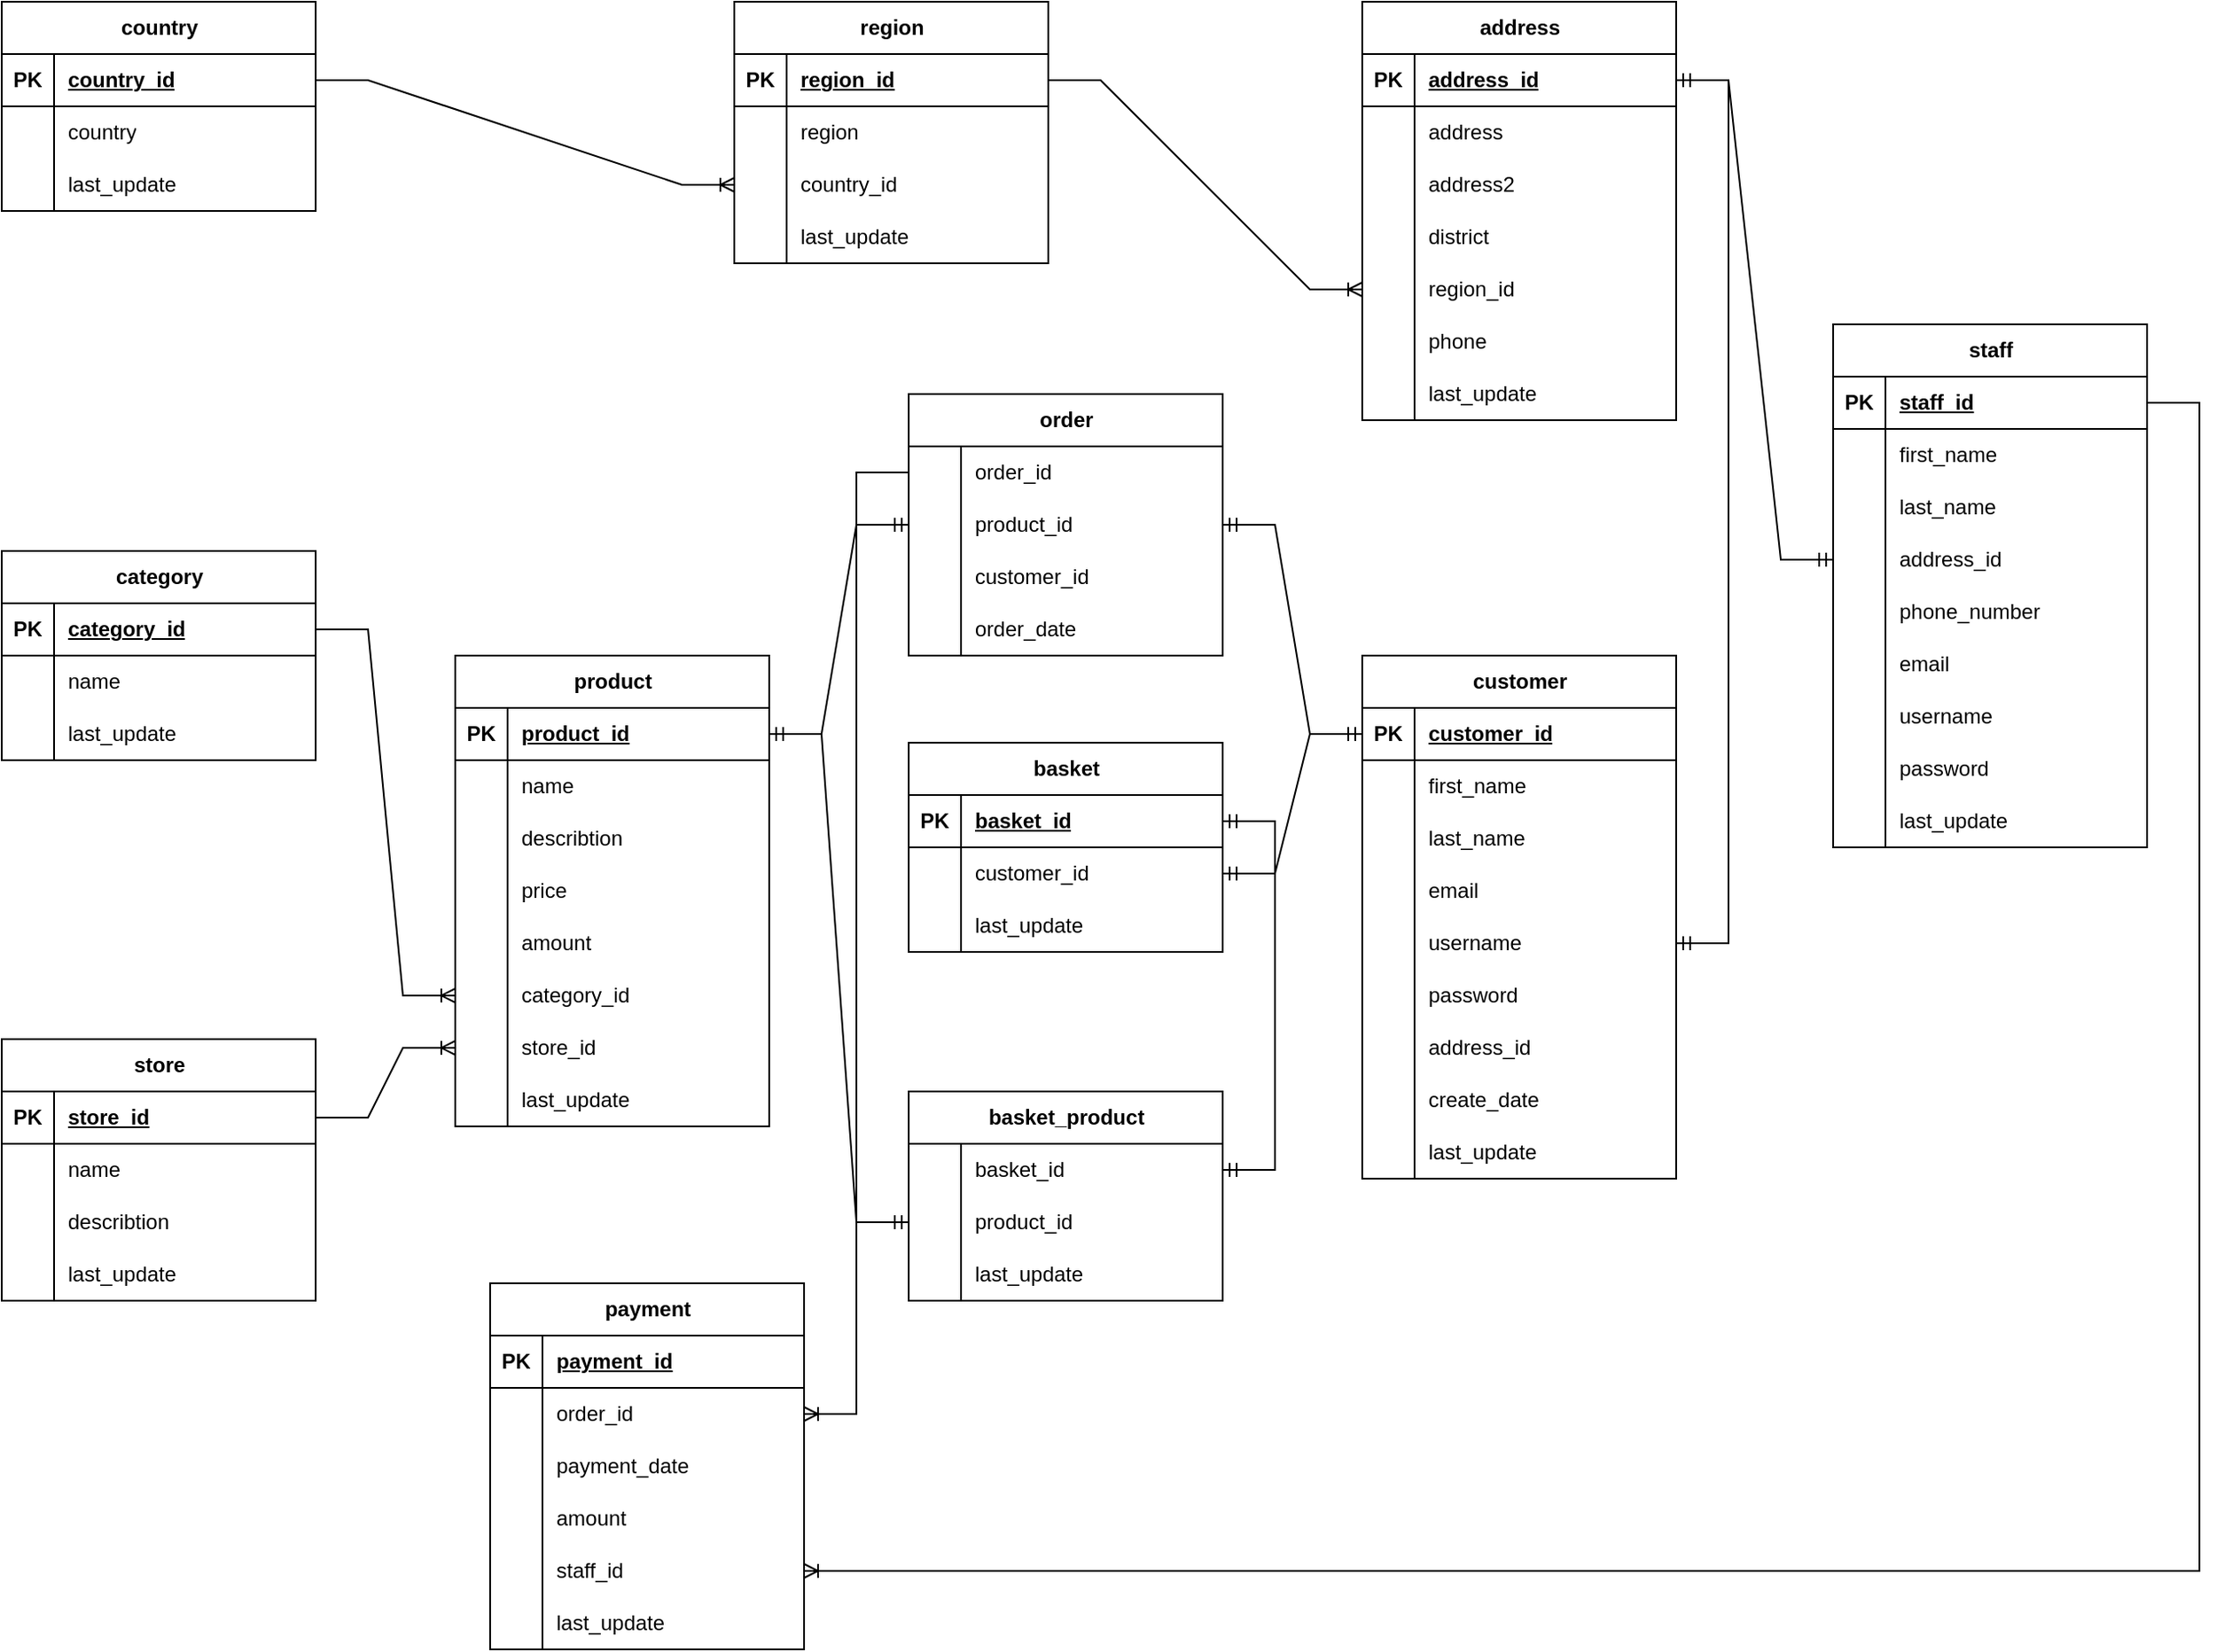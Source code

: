 <mxfile version="22.1.21" type="device">
  <diagram name="Page-1" id="TA_R-8JuOlBdNYAZiXVL">
    <mxGraphModel dx="1834" dy="358" grid="1" gridSize="10" guides="1" tooltips="1" connect="1" arrows="1" fold="1" page="0" pageScale="1" pageWidth="827" pageHeight="1169" math="0" shadow="0">
      <root>
        <mxCell id="0" />
        <mxCell id="1" parent="0" />
        <mxCell id="UEhdA9eJyeVdIcVk-K4K-1" value="customer" style="shape=table;startSize=30;container=1;collapsible=1;childLayout=tableLayout;fixedRows=1;rowLines=0;fontStyle=1;align=center;resizeLast=1;html=1;" parent="1" vertex="1">
          <mxGeometry x="610" y="840" width="180" height="300" as="geometry" />
        </mxCell>
        <mxCell id="UEhdA9eJyeVdIcVk-K4K-2" value="" style="shape=tableRow;horizontal=0;startSize=0;swimlaneHead=0;swimlaneBody=0;fillColor=none;collapsible=0;dropTarget=0;points=[[0,0.5],[1,0.5]];portConstraint=eastwest;top=0;left=0;right=0;bottom=1;" parent="UEhdA9eJyeVdIcVk-K4K-1" vertex="1">
          <mxGeometry y="30" width="180" height="30" as="geometry" />
        </mxCell>
        <mxCell id="UEhdA9eJyeVdIcVk-K4K-3" value="PK" style="shape=partialRectangle;connectable=0;fillColor=none;top=0;left=0;bottom=0;right=0;fontStyle=1;overflow=hidden;whiteSpace=wrap;html=1;" parent="UEhdA9eJyeVdIcVk-K4K-2" vertex="1">
          <mxGeometry width="30" height="30" as="geometry">
            <mxRectangle width="30" height="30" as="alternateBounds" />
          </mxGeometry>
        </mxCell>
        <mxCell id="UEhdA9eJyeVdIcVk-K4K-4" value="customer_id" style="shape=partialRectangle;connectable=0;fillColor=none;top=0;left=0;bottom=0;right=0;align=left;spacingLeft=6;fontStyle=5;overflow=hidden;whiteSpace=wrap;html=1;" parent="UEhdA9eJyeVdIcVk-K4K-2" vertex="1">
          <mxGeometry x="30" width="150" height="30" as="geometry">
            <mxRectangle width="150" height="30" as="alternateBounds" />
          </mxGeometry>
        </mxCell>
        <mxCell id="UEhdA9eJyeVdIcVk-K4K-5" value="" style="shape=tableRow;horizontal=0;startSize=0;swimlaneHead=0;swimlaneBody=0;fillColor=none;collapsible=0;dropTarget=0;points=[[0,0.5],[1,0.5]];portConstraint=eastwest;top=0;left=0;right=0;bottom=0;" parent="UEhdA9eJyeVdIcVk-K4K-1" vertex="1">
          <mxGeometry y="60" width="180" height="30" as="geometry" />
        </mxCell>
        <mxCell id="UEhdA9eJyeVdIcVk-K4K-6" value="" style="shape=partialRectangle;connectable=0;fillColor=none;top=0;left=0;bottom=0;right=0;editable=1;overflow=hidden;whiteSpace=wrap;html=1;" parent="UEhdA9eJyeVdIcVk-K4K-5" vertex="1">
          <mxGeometry width="30" height="30" as="geometry">
            <mxRectangle width="30" height="30" as="alternateBounds" />
          </mxGeometry>
        </mxCell>
        <mxCell id="UEhdA9eJyeVdIcVk-K4K-7" value="first_name" style="shape=partialRectangle;connectable=0;fillColor=none;top=0;left=0;bottom=0;right=0;align=left;spacingLeft=6;overflow=hidden;whiteSpace=wrap;html=1;" parent="UEhdA9eJyeVdIcVk-K4K-5" vertex="1">
          <mxGeometry x="30" width="150" height="30" as="geometry">
            <mxRectangle width="150" height="30" as="alternateBounds" />
          </mxGeometry>
        </mxCell>
        <mxCell id="UEhdA9eJyeVdIcVk-K4K-8" value="" style="shape=tableRow;horizontal=0;startSize=0;swimlaneHead=0;swimlaneBody=0;fillColor=none;collapsible=0;dropTarget=0;points=[[0,0.5],[1,0.5]];portConstraint=eastwest;top=0;left=0;right=0;bottom=0;" parent="UEhdA9eJyeVdIcVk-K4K-1" vertex="1">
          <mxGeometry y="90" width="180" height="30" as="geometry" />
        </mxCell>
        <mxCell id="UEhdA9eJyeVdIcVk-K4K-9" value="" style="shape=partialRectangle;connectable=0;fillColor=none;top=0;left=0;bottom=0;right=0;editable=1;overflow=hidden;whiteSpace=wrap;html=1;" parent="UEhdA9eJyeVdIcVk-K4K-8" vertex="1">
          <mxGeometry width="30" height="30" as="geometry">
            <mxRectangle width="30" height="30" as="alternateBounds" />
          </mxGeometry>
        </mxCell>
        <mxCell id="UEhdA9eJyeVdIcVk-K4K-10" value="last_name" style="shape=partialRectangle;connectable=0;fillColor=none;top=0;left=0;bottom=0;right=0;align=left;spacingLeft=6;overflow=hidden;whiteSpace=wrap;html=1;" parent="UEhdA9eJyeVdIcVk-K4K-8" vertex="1">
          <mxGeometry x="30" width="150" height="30" as="geometry">
            <mxRectangle width="150" height="30" as="alternateBounds" />
          </mxGeometry>
        </mxCell>
        <mxCell id="UEhdA9eJyeVdIcVk-K4K-11" value="" style="shape=tableRow;horizontal=0;startSize=0;swimlaneHead=0;swimlaneBody=0;fillColor=none;collapsible=0;dropTarget=0;points=[[0,0.5],[1,0.5]];portConstraint=eastwest;top=0;left=0;right=0;bottom=0;" parent="UEhdA9eJyeVdIcVk-K4K-1" vertex="1">
          <mxGeometry y="120" width="180" height="30" as="geometry" />
        </mxCell>
        <mxCell id="UEhdA9eJyeVdIcVk-K4K-12" value="" style="shape=partialRectangle;connectable=0;fillColor=none;top=0;left=0;bottom=0;right=0;editable=1;overflow=hidden;whiteSpace=wrap;html=1;" parent="UEhdA9eJyeVdIcVk-K4K-11" vertex="1">
          <mxGeometry width="30" height="30" as="geometry">
            <mxRectangle width="30" height="30" as="alternateBounds" />
          </mxGeometry>
        </mxCell>
        <mxCell id="UEhdA9eJyeVdIcVk-K4K-13" value="email" style="shape=partialRectangle;connectable=0;fillColor=none;top=0;left=0;bottom=0;right=0;align=left;spacingLeft=6;overflow=hidden;whiteSpace=wrap;html=1;" parent="UEhdA9eJyeVdIcVk-K4K-11" vertex="1">
          <mxGeometry x="30" width="150" height="30" as="geometry">
            <mxRectangle width="150" height="30" as="alternateBounds" />
          </mxGeometry>
        </mxCell>
        <mxCell id="UEhdA9eJyeVdIcVk-K4K-29" value="" style="shape=tableRow;horizontal=0;startSize=0;swimlaneHead=0;swimlaneBody=0;fillColor=none;collapsible=0;dropTarget=0;points=[[0,0.5],[1,0.5]];portConstraint=eastwest;top=0;left=0;right=0;bottom=0;" parent="UEhdA9eJyeVdIcVk-K4K-1" vertex="1">
          <mxGeometry y="150" width="180" height="30" as="geometry" />
        </mxCell>
        <mxCell id="UEhdA9eJyeVdIcVk-K4K-30" value="" style="shape=partialRectangle;connectable=0;fillColor=none;top=0;left=0;bottom=0;right=0;editable=1;overflow=hidden;whiteSpace=wrap;html=1;" parent="UEhdA9eJyeVdIcVk-K4K-29" vertex="1">
          <mxGeometry width="30" height="30" as="geometry">
            <mxRectangle width="30" height="30" as="alternateBounds" />
          </mxGeometry>
        </mxCell>
        <mxCell id="UEhdA9eJyeVdIcVk-K4K-31" value="username" style="shape=partialRectangle;connectable=0;fillColor=none;top=0;left=0;bottom=0;right=0;align=left;spacingLeft=6;overflow=hidden;whiteSpace=wrap;html=1;" parent="UEhdA9eJyeVdIcVk-K4K-29" vertex="1">
          <mxGeometry x="30" width="150" height="30" as="geometry">
            <mxRectangle width="150" height="30" as="alternateBounds" />
          </mxGeometry>
        </mxCell>
        <mxCell id="UEhdA9eJyeVdIcVk-K4K-32" value="" style="shape=tableRow;horizontal=0;startSize=0;swimlaneHead=0;swimlaneBody=0;fillColor=none;collapsible=0;dropTarget=0;points=[[0,0.5],[1,0.5]];portConstraint=eastwest;top=0;left=0;right=0;bottom=0;" parent="UEhdA9eJyeVdIcVk-K4K-1" vertex="1">
          <mxGeometry y="180" width="180" height="30" as="geometry" />
        </mxCell>
        <mxCell id="UEhdA9eJyeVdIcVk-K4K-33" value="" style="shape=partialRectangle;connectable=0;fillColor=none;top=0;left=0;bottom=0;right=0;editable=1;overflow=hidden;whiteSpace=wrap;html=1;" parent="UEhdA9eJyeVdIcVk-K4K-32" vertex="1">
          <mxGeometry width="30" height="30" as="geometry">
            <mxRectangle width="30" height="30" as="alternateBounds" />
          </mxGeometry>
        </mxCell>
        <mxCell id="UEhdA9eJyeVdIcVk-K4K-34" value="password" style="shape=partialRectangle;connectable=0;fillColor=none;top=0;left=0;bottom=0;right=0;align=left;spacingLeft=6;overflow=hidden;whiteSpace=wrap;html=1;" parent="UEhdA9eJyeVdIcVk-K4K-32" vertex="1">
          <mxGeometry x="30" width="150" height="30" as="geometry">
            <mxRectangle width="150" height="30" as="alternateBounds" />
          </mxGeometry>
        </mxCell>
        <mxCell id="UEhdA9eJyeVdIcVk-K4K-35" value="" style="shape=tableRow;horizontal=0;startSize=0;swimlaneHead=0;swimlaneBody=0;fillColor=none;collapsible=0;dropTarget=0;points=[[0,0.5],[1,0.5]];portConstraint=eastwest;top=0;left=0;right=0;bottom=0;" parent="UEhdA9eJyeVdIcVk-K4K-1" vertex="1">
          <mxGeometry y="210" width="180" height="30" as="geometry" />
        </mxCell>
        <mxCell id="UEhdA9eJyeVdIcVk-K4K-36" value="" style="shape=partialRectangle;connectable=0;fillColor=none;top=0;left=0;bottom=0;right=0;editable=1;overflow=hidden;whiteSpace=wrap;html=1;" parent="UEhdA9eJyeVdIcVk-K4K-35" vertex="1">
          <mxGeometry width="30" height="30" as="geometry">
            <mxRectangle width="30" height="30" as="alternateBounds" />
          </mxGeometry>
        </mxCell>
        <mxCell id="UEhdA9eJyeVdIcVk-K4K-37" value="address_id" style="shape=partialRectangle;connectable=0;fillColor=none;top=0;left=0;bottom=0;right=0;align=left;spacingLeft=6;overflow=hidden;whiteSpace=wrap;html=1;" parent="UEhdA9eJyeVdIcVk-K4K-35" vertex="1">
          <mxGeometry x="30" width="150" height="30" as="geometry">
            <mxRectangle width="150" height="30" as="alternateBounds" />
          </mxGeometry>
        </mxCell>
        <mxCell id="C74vBQSuLADRMvlB1dsR-1" value="" style="shape=tableRow;horizontal=0;startSize=0;swimlaneHead=0;swimlaneBody=0;fillColor=none;collapsible=0;dropTarget=0;points=[[0,0.5],[1,0.5]];portConstraint=eastwest;top=0;left=0;right=0;bottom=0;" parent="UEhdA9eJyeVdIcVk-K4K-1" vertex="1">
          <mxGeometry y="240" width="180" height="30" as="geometry" />
        </mxCell>
        <mxCell id="C74vBQSuLADRMvlB1dsR-2" value="" style="shape=partialRectangle;connectable=0;fillColor=none;top=0;left=0;bottom=0;right=0;editable=1;overflow=hidden;whiteSpace=wrap;html=1;" parent="C74vBQSuLADRMvlB1dsR-1" vertex="1">
          <mxGeometry width="30" height="30" as="geometry">
            <mxRectangle width="30" height="30" as="alternateBounds" />
          </mxGeometry>
        </mxCell>
        <mxCell id="C74vBQSuLADRMvlB1dsR-3" value="create_date" style="shape=partialRectangle;connectable=0;fillColor=none;top=0;left=0;bottom=0;right=0;align=left;spacingLeft=6;overflow=hidden;whiteSpace=wrap;html=1;" parent="C74vBQSuLADRMvlB1dsR-1" vertex="1">
          <mxGeometry x="30" width="150" height="30" as="geometry">
            <mxRectangle width="150" height="30" as="alternateBounds" />
          </mxGeometry>
        </mxCell>
        <mxCell id="C74vBQSuLADRMvlB1dsR-4" value="" style="shape=tableRow;horizontal=0;startSize=0;swimlaneHead=0;swimlaneBody=0;fillColor=none;collapsible=0;dropTarget=0;points=[[0,0.5],[1,0.5]];portConstraint=eastwest;top=0;left=0;right=0;bottom=0;" parent="UEhdA9eJyeVdIcVk-K4K-1" vertex="1">
          <mxGeometry y="270" width="180" height="30" as="geometry" />
        </mxCell>
        <mxCell id="C74vBQSuLADRMvlB1dsR-5" value="" style="shape=partialRectangle;connectable=0;fillColor=none;top=0;left=0;bottom=0;right=0;editable=1;overflow=hidden;whiteSpace=wrap;html=1;" parent="C74vBQSuLADRMvlB1dsR-4" vertex="1">
          <mxGeometry width="30" height="30" as="geometry">
            <mxRectangle width="30" height="30" as="alternateBounds" />
          </mxGeometry>
        </mxCell>
        <mxCell id="C74vBQSuLADRMvlB1dsR-6" value="last_update" style="shape=partialRectangle;connectable=0;fillColor=none;top=0;left=0;bottom=0;right=0;align=left;spacingLeft=6;overflow=hidden;whiteSpace=wrap;html=1;" parent="C74vBQSuLADRMvlB1dsR-4" vertex="1">
          <mxGeometry x="30" width="150" height="30" as="geometry">
            <mxRectangle width="150" height="30" as="alternateBounds" />
          </mxGeometry>
        </mxCell>
        <mxCell id="UEhdA9eJyeVdIcVk-K4K-38" value="address" style="shape=table;startSize=30;container=1;collapsible=1;childLayout=tableLayout;fixedRows=1;rowLines=0;fontStyle=1;align=center;resizeLast=1;html=1;" parent="1" vertex="1">
          <mxGeometry x="610" y="465" width="180" height="240" as="geometry" />
        </mxCell>
        <mxCell id="UEhdA9eJyeVdIcVk-K4K-39" value="" style="shape=tableRow;horizontal=0;startSize=0;swimlaneHead=0;swimlaneBody=0;fillColor=none;collapsible=0;dropTarget=0;points=[[0,0.5],[1,0.5]];portConstraint=eastwest;top=0;left=0;right=0;bottom=1;" parent="UEhdA9eJyeVdIcVk-K4K-38" vertex="1">
          <mxGeometry y="30" width="180" height="30" as="geometry" />
        </mxCell>
        <mxCell id="UEhdA9eJyeVdIcVk-K4K-40" value="PK" style="shape=partialRectangle;connectable=0;fillColor=none;top=0;left=0;bottom=0;right=0;fontStyle=1;overflow=hidden;whiteSpace=wrap;html=1;" parent="UEhdA9eJyeVdIcVk-K4K-39" vertex="1">
          <mxGeometry width="30" height="30" as="geometry">
            <mxRectangle width="30" height="30" as="alternateBounds" />
          </mxGeometry>
        </mxCell>
        <mxCell id="UEhdA9eJyeVdIcVk-K4K-41" value="address_id" style="shape=partialRectangle;connectable=0;fillColor=none;top=0;left=0;bottom=0;right=0;align=left;spacingLeft=6;fontStyle=5;overflow=hidden;whiteSpace=wrap;html=1;" parent="UEhdA9eJyeVdIcVk-K4K-39" vertex="1">
          <mxGeometry x="30" width="150" height="30" as="geometry">
            <mxRectangle width="150" height="30" as="alternateBounds" />
          </mxGeometry>
        </mxCell>
        <mxCell id="UEhdA9eJyeVdIcVk-K4K-42" value="" style="shape=tableRow;horizontal=0;startSize=0;swimlaneHead=0;swimlaneBody=0;fillColor=none;collapsible=0;dropTarget=0;points=[[0,0.5],[1,0.5]];portConstraint=eastwest;top=0;left=0;right=0;bottom=0;" parent="UEhdA9eJyeVdIcVk-K4K-38" vertex="1">
          <mxGeometry y="60" width="180" height="30" as="geometry" />
        </mxCell>
        <mxCell id="UEhdA9eJyeVdIcVk-K4K-43" value="" style="shape=partialRectangle;connectable=0;fillColor=none;top=0;left=0;bottom=0;right=0;editable=1;overflow=hidden;whiteSpace=wrap;html=1;" parent="UEhdA9eJyeVdIcVk-K4K-42" vertex="1">
          <mxGeometry width="30" height="30" as="geometry">
            <mxRectangle width="30" height="30" as="alternateBounds" />
          </mxGeometry>
        </mxCell>
        <mxCell id="UEhdA9eJyeVdIcVk-K4K-44" value="address" style="shape=partialRectangle;connectable=0;fillColor=none;top=0;left=0;bottom=0;right=0;align=left;spacingLeft=6;overflow=hidden;whiteSpace=wrap;html=1;" parent="UEhdA9eJyeVdIcVk-K4K-42" vertex="1">
          <mxGeometry x="30" width="150" height="30" as="geometry">
            <mxRectangle width="150" height="30" as="alternateBounds" />
          </mxGeometry>
        </mxCell>
        <mxCell id="UEhdA9eJyeVdIcVk-K4K-45" value="" style="shape=tableRow;horizontal=0;startSize=0;swimlaneHead=0;swimlaneBody=0;fillColor=none;collapsible=0;dropTarget=0;points=[[0,0.5],[1,0.5]];portConstraint=eastwest;top=0;left=0;right=0;bottom=0;" parent="UEhdA9eJyeVdIcVk-K4K-38" vertex="1">
          <mxGeometry y="90" width="180" height="30" as="geometry" />
        </mxCell>
        <mxCell id="UEhdA9eJyeVdIcVk-K4K-46" value="" style="shape=partialRectangle;connectable=0;fillColor=none;top=0;left=0;bottom=0;right=0;editable=1;overflow=hidden;whiteSpace=wrap;html=1;" parent="UEhdA9eJyeVdIcVk-K4K-45" vertex="1">
          <mxGeometry width="30" height="30" as="geometry">
            <mxRectangle width="30" height="30" as="alternateBounds" />
          </mxGeometry>
        </mxCell>
        <mxCell id="UEhdA9eJyeVdIcVk-K4K-47" value="address2" style="shape=partialRectangle;connectable=0;fillColor=none;top=0;left=0;bottom=0;right=0;align=left;spacingLeft=6;overflow=hidden;whiteSpace=wrap;html=1;" parent="UEhdA9eJyeVdIcVk-K4K-45" vertex="1">
          <mxGeometry x="30" width="150" height="30" as="geometry">
            <mxRectangle width="150" height="30" as="alternateBounds" />
          </mxGeometry>
        </mxCell>
        <mxCell id="UEhdA9eJyeVdIcVk-K4K-48" value="" style="shape=tableRow;horizontal=0;startSize=0;swimlaneHead=0;swimlaneBody=0;fillColor=none;collapsible=0;dropTarget=0;points=[[0,0.5],[1,0.5]];portConstraint=eastwest;top=0;left=0;right=0;bottom=0;" parent="UEhdA9eJyeVdIcVk-K4K-38" vertex="1">
          <mxGeometry y="120" width="180" height="30" as="geometry" />
        </mxCell>
        <mxCell id="UEhdA9eJyeVdIcVk-K4K-49" value="" style="shape=partialRectangle;connectable=0;fillColor=none;top=0;left=0;bottom=0;right=0;editable=1;overflow=hidden;whiteSpace=wrap;html=1;" parent="UEhdA9eJyeVdIcVk-K4K-48" vertex="1">
          <mxGeometry width="30" height="30" as="geometry">
            <mxRectangle width="30" height="30" as="alternateBounds" />
          </mxGeometry>
        </mxCell>
        <mxCell id="UEhdA9eJyeVdIcVk-K4K-50" value="district" style="shape=partialRectangle;connectable=0;fillColor=none;top=0;left=0;bottom=0;right=0;align=left;spacingLeft=6;overflow=hidden;whiteSpace=wrap;html=1;" parent="UEhdA9eJyeVdIcVk-K4K-48" vertex="1">
          <mxGeometry x="30" width="150" height="30" as="geometry">
            <mxRectangle width="150" height="30" as="alternateBounds" />
          </mxGeometry>
        </mxCell>
        <mxCell id="UEhdA9eJyeVdIcVk-K4K-51" value="" style="shape=tableRow;horizontal=0;startSize=0;swimlaneHead=0;swimlaneBody=0;fillColor=none;collapsible=0;dropTarget=0;points=[[0,0.5],[1,0.5]];portConstraint=eastwest;top=0;left=0;right=0;bottom=0;" parent="UEhdA9eJyeVdIcVk-K4K-38" vertex="1">
          <mxGeometry y="150" width="180" height="30" as="geometry" />
        </mxCell>
        <mxCell id="UEhdA9eJyeVdIcVk-K4K-52" value="" style="shape=partialRectangle;connectable=0;fillColor=none;top=0;left=0;bottom=0;right=0;editable=1;overflow=hidden;whiteSpace=wrap;html=1;" parent="UEhdA9eJyeVdIcVk-K4K-51" vertex="1">
          <mxGeometry width="30" height="30" as="geometry">
            <mxRectangle width="30" height="30" as="alternateBounds" />
          </mxGeometry>
        </mxCell>
        <mxCell id="UEhdA9eJyeVdIcVk-K4K-53" value="region_id" style="shape=partialRectangle;connectable=0;fillColor=none;top=0;left=0;bottom=0;right=0;align=left;spacingLeft=6;overflow=hidden;whiteSpace=wrap;html=1;" parent="UEhdA9eJyeVdIcVk-K4K-51" vertex="1">
          <mxGeometry x="30" width="150" height="30" as="geometry">
            <mxRectangle width="150" height="30" as="alternateBounds" />
          </mxGeometry>
        </mxCell>
        <mxCell id="UEhdA9eJyeVdIcVk-K4K-54" value="" style="shape=tableRow;horizontal=0;startSize=0;swimlaneHead=0;swimlaneBody=0;fillColor=none;collapsible=0;dropTarget=0;points=[[0,0.5],[1,0.5]];portConstraint=eastwest;top=0;left=0;right=0;bottom=0;" parent="UEhdA9eJyeVdIcVk-K4K-38" vertex="1">
          <mxGeometry y="180" width="180" height="30" as="geometry" />
        </mxCell>
        <mxCell id="UEhdA9eJyeVdIcVk-K4K-55" value="" style="shape=partialRectangle;connectable=0;fillColor=none;top=0;left=0;bottom=0;right=0;editable=1;overflow=hidden;whiteSpace=wrap;html=1;" parent="UEhdA9eJyeVdIcVk-K4K-54" vertex="1">
          <mxGeometry width="30" height="30" as="geometry">
            <mxRectangle width="30" height="30" as="alternateBounds" />
          </mxGeometry>
        </mxCell>
        <mxCell id="UEhdA9eJyeVdIcVk-K4K-56" value="phone" style="shape=partialRectangle;connectable=0;fillColor=none;top=0;left=0;bottom=0;right=0;align=left;spacingLeft=6;overflow=hidden;whiteSpace=wrap;html=1;" parent="UEhdA9eJyeVdIcVk-K4K-54" vertex="1">
          <mxGeometry x="30" width="150" height="30" as="geometry">
            <mxRectangle width="150" height="30" as="alternateBounds" />
          </mxGeometry>
        </mxCell>
        <mxCell id="UEhdA9eJyeVdIcVk-K4K-57" value="" style="shape=tableRow;horizontal=0;startSize=0;swimlaneHead=0;swimlaneBody=0;fillColor=none;collapsible=0;dropTarget=0;points=[[0,0.5],[1,0.5]];portConstraint=eastwest;top=0;left=0;right=0;bottom=0;" parent="UEhdA9eJyeVdIcVk-K4K-38" vertex="1">
          <mxGeometry y="210" width="180" height="30" as="geometry" />
        </mxCell>
        <mxCell id="UEhdA9eJyeVdIcVk-K4K-58" value="" style="shape=partialRectangle;connectable=0;fillColor=none;top=0;left=0;bottom=0;right=0;editable=1;overflow=hidden;whiteSpace=wrap;html=1;" parent="UEhdA9eJyeVdIcVk-K4K-57" vertex="1">
          <mxGeometry width="30" height="30" as="geometry">
            <mxRectangle width="30" height="30" as="alternateBounds" />
          </mxGeometry>
        </mxCell>
        <mxCell id="UEhdA9eJyeVdIcVk-K4K-59" value="last_update" style="shape=partialRectangle;connectable=0;fillColor=none;top=0;left=0;bottom=0;right=0;align=left;spacingLeft=6;overflow=hidden;whiteSpace=wrap;html=1;" parent="UEhdA9eJyeVdIcVk-K4K-57" vertex="1">
          <mxGeometry x="30" width="150" height="30" as="geometry">
            <mxRectangle width="150" height="30" as="alternateBounds" />
          </mxGeometry>
        </mxCell>
        <mxCell id="UEhdA9eJyeVdIcVk-K4K-61" value="country" style="shape=table;startSize=30;container=1;collapsible=1;childLayout=tableLayout;fixedRows=1;rowLines=0;fontStyle=1;align=center;resizeLast=1;html=1;" parent="1" vertex="1">
          <mxGeometry x="-170" y="465" width="180" height="120" as="geometry" />
        </mxCell>
        <mxCell id="UEhdA9eJyeVdIcVk-K4K-62" value="" style="shape=tableRow;horizontal=0;startSize=0;swimlaneHead=0;swimlaneBody=0;fillColor=none;collapsible=0;dropTarget=0;points=[[0,0.5],[1,0.5]];portConstraint=eastwest;top=0;left=0;right=0;bottom=1;" parent="UEhdA9eJyeVdIcVk-K4K-61" vertex="1">
          <mxGeometry y="30" width="180" height="30" as="geometry" />
        </mxCell>
        <mxCell id="UEhdA9eJyeVdIcVk-K4K-63" value="PK" style="shape=partialRectangle;connectable=0;fillColor=none;top=0;left=0;bottom=0;right=0;fontStyle=1;overflow=hidden;whiteSpace=wrap;html=1;" parent="UEhdA9eJyeVdIcVk-K4K-62" vertex="1">
          <mxGeometry width="30" height="30" as="geometry">
            <mxRectangle width="30" height="30" as="alternateBounds" />
          </mxGeometry>
        </mxCell>
        <mxCell id="UEhdA9eJyeVdIcVk-K4K-64" value="country_id" style="shape=partialRectangle;connectable=0;fillColor=none;top=0;left=0;bottom=0;right=0;align=left;spacingLeft=6;fontStyle=5;overflow=hidden;whiteSpace=wrap;html=1;" parent="UEhdA9eJyeVdIcVk-K4K-62" vertex="1">
          <mxGeometry x="30" width="150" height="30" as="geometry">
            <mxRectangle width="150" height="30" as="alternateBounds" />
          </mxGeometry>
        </mxCell>
        <mxCell id="UEhdA9eJyeVdIcVk-K4K-65" value="" style="shape=tableRow;horizontal=0;startSize=0;swimlaneHead=0;swimlaneBody=0;fillColor=none;collapsible=0;dropTarget=0;points=[[0,0.5],[1,0.5]];portConstraint=eastwest;top=0;left=0;right=0;bottom=0;" parent="UEhdA9eJyeVdIcVk-K4K-61" vertex="1">
          <mxGeometry y="60" width="180" height="30" as="geometry" />
        </mxCell>
        <mxCell id="UEhdA9eJyeVdIcVk-K4K-66" value="" style="shape=partialRectangle;connectable=0;fillColor=none;top=0;left=0;bottom=0;right=0;editable=1;overflow=hidden;whiteSpace=wrap;html=1;" parent="UEhdA9eJyeVdIcVk-K4K-65" vertex="1">
          <mxGeometry width="30" height="30" as="geometry">
            <mxRectangle width="30" height="30" as="alternateBounds" />
          </mxGeometry>
        </mxCell>
        <mxCell id="UEhdA9eJyeVdIcVk-K4K-67" value="country" style="shape=partialRectangle;connectable=0;fillColor=none;top=0;left=0;bottom=0;right=0;align=left;spacingLeft=6;overflow=hidden;whiteSpace=wrap;html=1;" parent="UEhdA9eJyeVdIcVk-K4K-65" vertex="1">
          <mxGeometry x="30" width="150" height="30" as="geometry">
            <mxRectangle width="150" height="30" as="alternateBounds" />
          </mxGeometry>
        </mxCell>
        <mxCell id="UEhdA9eJyeVdIcVk-K4K-68" value="" style="shape=tableRow;horizontal=0;startSize=0;swimlaneHead=0;swimlaneBody=0;fillColor=none;collapsible=0;dropTarget=0;points=[[0,0.5],[1,0.5]];portConstraint=eastwest;top=0;left=0;right=0;bottom=0;" parent="UEhdA9eJyeVdIcVk-K4K-61" vertex="1">
          <mxGeometry y="90" width="180" height="30" as="geometry" />
        </mxCell>
        <mxCell id="UEhdA9eJyeVdIcVk-K4K-69" value="" style="shape=partialRectangle;connectable=0;fillColor=none;top=0;left=0;bottom=0;right=0;editable=1;overflow=hidden;whiteSpace=wrap;html=1;" parent="UEhdA9eJyeVdIcVk-K4K-68" vertex="1">
          <mxGeometry width="30" height="30" as="geometry">
            <mxRectangle width="30" height="30" as="alternateBounds" />
          </mxGeometry>
        </mxCell>
        <mxCell id="UEhdA9eJyeVdIcVk-K4K-70" value="last_update" style="shape=partialRectangle;connectable=0;fillColor=none;top=0;left=0;bottom=0;right=0;align=left;spacingLeft=6;overflow=hidden;whiteSpace=wrap;html=1;" parent="UEhdA9eJyeVdIcVk-K4K-68" vertex="1">
          <mxGeometry x="30" width="150" height="30" as="geometry">
            <mxRectangle width="150" height="30" as="alternateBounds" />
          </mxGeometry>
        </mxCell>
        <mxCell id="UEhdA9eJyeVdIcVk-K4K-74" value="region" style="shape=table;startSize=30;container=1;collapsible=1;childLayout=tableLayout;fixedRows=1;rowLines=0;fontStyle=1;align=center;resizeLast=1;html=1;" parent="1" vertex="1">
          <mxGeometry x="250" y="465" width="180" height="150" as="geometry" />
        </mxCell>
        <mxCell id="UEhdA9eJyeVdIcVk-K4K-75" value="" style="shape=tableRow;horizontal=0;startSize=0;swimlaneHead=0;swimlaneBody=0;fillColor=none;collapsible=0;dropTarget=0;points=[[0,0.5],[1,0.5]];portConstraint=eastwest;top=0;left=0;right=0;bottom=1;" parent="UEhdA9eJyeVdIcVk-K4K-74" vertex="1">
          <mxGeometry y="30" width="180" height="30" as="geometry" />
        </mxCell>
        <mxCell id="UEhdA9eJyeVdIcVk-K4K-76" value="PK" style="shape=partialRectangle;connectable=0;fillColor=none;top=0;left=0;bottom=0;right=0;fontStyle=1;overflow=hidden;whiteSpace=wrap;html=1;" parent="UEhdA9eJyeVdIcVk-K4K-75" vertex="1">
          <mxGeometry width="30" height="30" as="geometry">
            <mxRectangle width="30" height="30" as="alternateBounds" />
          </mxGeometry>
        </mxCell>
        <mxCell id="UEhdA9eJyeVdIcVk-K4K-77" value="region_id" style="shape=partialRectangle;connectable=0;fillColor=none;top=0;left=0;bottom=0;right=0;align=left;spacingLeft=6;fontStyle=5;overflow=hidden;whiteSpace=wrap;html=1;" parent="UEhdA9eJyeVdIcVk-K4K-75" vertex="1">
          <mxGeometry x="30" width="150" height="30" as="geometry">
            <mxRectangle width="150" height="30" as="alternateBounds" />
          </mxGeometry>
        </mxCell>
        <mxCell id="UEhdA9eJyeVdIcVk-K4K-78" value="" style="shape=tableRow;horizontal=0;startSize=0;swimlaneHead=0;swimlaneBody=0;fillColor=none;collapsible=0;dropTarget=0;points=[[0,0.5],[1,0.5]];portConstraint=eastwest;top=0;left=0;right=0;bottom=0;" parent="UEhdA9eJyeVdIcVk-K4K-74" vertex="1">
          <mxGeometry y="60" width="180" height="30" as="geometry" />
        </mxCell>
        <mxCell id="UEhdA9eJyeVdIcVk-K4K-79" value="" style="shape=partialRectangle;connectable=0;fillColor=none;top=0;left=0;bottom=0;right=0;editable=1;overflow=hidden;whiteSpace=wrap;html=1;" parent="UEhdA9eJyeVdIcVk-K4K-78" vertex="1">
          <mxGeometry width="30" height="30" as="geometry">
            <mxRectangle width="30" height="30" as="alternateBounds" />
          </mxGeometry>
        </mxCell>
        <mxCell id="UEhdA9eJyeVdIcVk-K4K-80" value="region" style="shape=partialRectangle;connectable=0;fillColor=none;top=0;left=0;bottom=0;right=0;align=left;spacingLeft=6;overflow=hidden;whiteSpace=wrap;html=1;" parent="UEhdA9eJyeVdIcVk-K4K-78" vertex="1">
          <mxGeometry x="30" width="150" height="30" as="geometry">
            <mxRectangle width="150" height="30" as="alternateBounds" />
          </mxGeometry>
        </mxCell>
        <mxCell id="UEhdA9eJyeVdIcVk-K4K-81" value="" style="shape=tableRow;horizontal=0;startSize=0;swimlaneHead=0;swimlaneBody=0;fillColor=none;collapsible=0;dropTarget=0;points=[[0,0.5],[1,0.5]];portConstraint=eastwest;top=0;left=0;right=0;bottom=0;" parent="UEhdA9eJyeVdIcVk-K4K-74" vertex="1">
          <mxGeometry y="90" width="180" height="30" as="geometry" />
        </mxCell>
        <mxCell id="UEhdA9eJyeVdIcVk-K4K-82" value="" style="shape=partialRectangle;connectable=0;fillColor=none;top=0;left=0;bottom=0;right=0;editable=1;overflow=hidden;whiteSpace=wrap;html=1;" parent="UEhdA9eJyeVdIcVk-K4K-81" vertex="1">
          <mxGeometry width="30" height="30" as="geometry">
            <mxRectangle width="30" height="30" as="alternateBounds" />
          </mxGeometry>
        </mxCell>
        <mxCell id="UEhdA9eJyeVdIcVk-K4K-83" value="country_id" style="shape=partialRectangle;connectable=0;fillColor=none;top=0;left=0;bottom=0;right=0;align=left;spacingLeft=6;overflow=hidden;whiteSpace=wrap;html=1;" parent="UEhdA9eJyeVdIcVk-K4K-81" vertex="1">
          <mxGeometry x="30" width="150" height="30" as="geometry">
            <mxRectangle width="150" height="30" as="alternateBounds" />
          </mxGeometry>
        </mxCell>
        <mxCell id="UEhdA9eJyeVdIcVk-K4K-84" value="" style="shape=tableRow;horizontal=0;startSize=0;swimlaneHead=0;swimlaneBody=0;fillColor=none;collapsible=0;dropTarget=0;points=[[0,0.5],[1,0.5]];portConstraint=eastwest;top=0;left=0;right=0;bottom=0;" parent="UEhdA9eJyeVdIcVk-K4K-74" vertex="1">
          <mxGeometry y="120" width="180" height="30" as="geometry" />
        </mxCell>
        <mxCell id="UEhdA9eJyeVdIcVk-K4K-85" value="" style="shape=partialRectangle;connectable=0;fillColor=none;top=0;left=0;bottom=0;right=0;editable=1;overflow=hidden;whiteSpace=wrap;html=1;" parent="UEhdA9eJyeVdIcVk-K4K-84" vertex="1">
          <mxGeometry width="30" height="30" as="geometry">
            <mxRectangle width="30" height="30" as="alternateBounds" />
          </mxGeometry>
        </mxCell>
        <mxCell id="UEhdA9eJyeVdIcVk-K4K-86" value="last_update" style="shape=partialRectangle;connectable=0;fillColor=none;top=0;left=0;bottom=0;right=0;align=left;spacingLeft=6;overflow=hidden;whiteSpace=wrap;html=1;" parent="UEhdA9eJyeVdIcVk-K4K-84" vertex="1">
          <mxGeometry x="30" width="150" height="30" as="geometry">
            <mxRectangle width="150" height="30" as="alternateBounds" />
          </mxGeometry>
        </mxCell>
        <mxCell id="UEhdA9eJyeVdIcVk-K4K-107" value="product" style="shape=table;startSize=30;container=1;collapsible=1;childLayout=tableLayout;fixedRows=1;rowLines=0;fontStyle=1;align=center;resizeLast=1;html=1;" parent="1" vertex="1">
          <mxGeometry x="90" y="840" width="180" height="270" as="geometry" />
        </mxCell>
        <mxCell id="UEhdA9eJyeVdIcVk-K4K-108" value="" style="shape=tableRow;horizontal=0;startSize=0;swimlaneHead=0;swimlaneBody=0;fillColor=none;collapsible=0;dropTarget=0;points=[[0,0.5],[1,0.5]];portConstraint=eastwest;top=0;left=0;right=0;bottom=1;" parent="UEhdA9eJyeVdIcVk-K4K-107" vertex="1">
          <mxGeometry y="30" width="180" height="30" as="geometry" />
        </mxCell>
        <mxCell id="UEhdA9eJyeVdIcVk-K4K-109" value="PK" style="shape=partialRectangle;connectable=0;fillColor=none;top=0;left=0;bottom=0;right=0;fontStyle=1;overflow=hidden;whiteSpace=wrap;html=1;" parent="UEhdA9eJyeVdIcVk-K4K-108" vertex="1">
          <mxGeometry width="30" height="30" as="geometry">
            <mxRectangle width="30" height="30" as="alternateBounds" />
          </mxGeometry>
        </mxCell>
        <mxCell id="UEhdA9eJyeVdIcVk-K4K-110" value="product_id" style="shape=partialRectangle;connectable=0;fillColor=none;top=0;left=0;bottom=0;right=0;align=left;spacingLeft=6;fontStyle=5;overflow=hidden;whiteSpace=wrap;html=1;" parent="UEhdA9eJyeVdIcVk-K4K-108" vertex="1">
          <mxGeometry x="30" width="150" height="30" as="geometry">
            <mxRectangle width="150" height="30" as="alternateBounds" />
          </mxGeometry>
        </mxCell>
        <mxCell id="UEhdA9eJyeVdIcVk-K4K-111" value="" style="shape=tableRow;horizontal=0;startSize=0;swimlaneHead=0;swimlaneBody=0;fillColor=none;collapsible=0;dropTarget=0;points=[[0,0.5],[1,0.5]];portConstraint=eastwest;top=0;left=0;right=0;bottom=0;" parent="UEhdA9eJyeVdIcVk-K4K-107" vertex="1">
          <mxGeometry y="60" width="180" height="30" as="geometry" />
        </mxCell>
        <mxCell id="UEhdA9eJyeVdIcVk-K4K-112" value="" style="shape=partialRectangle;connectable=0;fillColor=none;top=0;left=0;bottom=0;right=0;editable=1;overflow=hidden;whiteSpace=wrap;html=1;" parent="UEhdA9eJyeVdIcVk-K4K-111" vertex="1">
          <mxGeometry width="30" height="30" as="geometry">
            <mxRectangle width="30" height="30" as="alternateBounds" />
          </mxGeometry>
        </mxCell>
        <mxCell id="UEhdA9eJyeVdIcVk-K4K-113" value="name" style="shape=partialRectangle;connectable=0;fillColor=none;top=0;left=0;bottom=0;right=0;align=left;spacingLeft=6;overflow=hidden;whiteSpace=wrap;html=1;" parent="UEhdA9eJyeVdIcVk-K4K-111" vertex="1">
          <mxGeometry x="30" width="150" height="30" as="geometry">
            <mxRectangle width="150" height="30" as="alternateBounds" />
          </mxGeometry>
        </mxCell>
        <mxCell id="UEhdA9eJyeVdIcVk-K4K-114" value="" style="shape=tableRow;horizontal=0;startSize=0;swimlaneHead=0;swimlaneBody=0;fillColor=none;collapsible=0;dropTarget=0;points=[[0,0.5],[1,0.5]];portConstraint=eastwest;top=0;left=0;right=0;bottom=0;" parent="UEhdA9eJyeVdIcVk-K4K-107" vertex="1">
          <mxGeometry y="90" width="180" height="30" as="geometry" />
        </mxCell>
        <mxCell id="UEhdA9eJyeVdIcVk-K4K-115" value="" style="shape=partialRectangle;connectable=0;fillColor=none;top=0;left=0;bottom=0;right=0;editable=1;overflow=hidden;whiteSpace=wrap;html=1;" parent="UEhdA9eJyeVdIcVk-K4K-114" vertex="1">
          <mxGeometry width="30" height="30" as="geometry">
            <mxRectangle width="30" height="30" as="alternateBounds" />
          </mxGeometry>
        </mxCell>
        <mxCell id="UEhdA9eJyeVdIcVk-K4K-116" value="describtion" style="shape=partialRectangle;connectable=0;fillColor=none;top=0;left=0;bottom=0;right=0;align=left;spacingLeft=6;overflow=hidden;whiteSpace=wrap;html=1;" parent="UEhdA9eJyeVdIcVk-K4K-114" vertex="1">
          <mxGeometry x="30" width="150" height="30" as="geometry">
            <mxRectangle width="150" height="30" as="alternateBounds" />
          </mxGeometry>
        </mxCell>
        <mxCell id="UEhdA9eJyeVdIcVk-K4K-117" value="" style="shape=tableRow;horizontal=0;startSize=0;swimlaneHead=0;swimlaneBody=0;fillColor=none;collapsible=0;dropTarget=0;points=[[0,0.5],[1,0.5]];portConstraint=eastwest;top=0;left=0;right=0;bottom=0;" parent="UEhdA9eJyeVdIcVk-K4K-107" vertex="1">
          <mxGeometry y="120" width="180" height="30" as="geometry" />
        </mxCell>
        <mxCell id="UEhdA9eJyeVdIcVk-K4K-118" value="" style="shape=partialRectangle;connectable=0;fillColor=none;top=0;left=0;bottom=0;right=0;editable=1;overflow=hidden;whiteSpace=wrap;html=1;" parent="UEhdA9eJyeVdIcVk-K4K-117" vertex="1">
          <mxGeometry width="30" height="30" as="geometry">
            <mxRectangle width="30" height="30" as="alternateBounds" />
          </mxGeometry>
        </mxCell>
        <mxCell id="UEhdA9eJyeVdIcVk-K4K-119" value="price" style="shape=partialRectangle;connectable=0;fillColor=none;top=0;left=0;bottom=0;right=0;align=left;spacingLeft=6;overflow=hidden;whiteSpace=wrap;html=1;" parent="UEhdA9eJyeVdIcVk-K4K-117" vertex="1">
          <mxGeometry x="30" width="150" height="30" as="geometry">
            <mxRectangle width="150" height="30" as="alternateBounds" />
          </mxGeometry>
        </mxCell>
        <mxCell id="UEhdA9eJyeVdIcVk-K4K-120" value="" style="shape=tableRow;horizontal=0;startSize=0;swimlaneHead=0;swimlaneBody=0;fillColor=none;collapsible=0;dropTarget=0;points=[[0,0.5],[1,0.5]];portConstraint=eastwest;top=0;left=0;right=0;bottom=0;" parent="UEhdA9eJyeVdIcVk-K4K-107" vertex="1">
          <mxGeometry y="150" width="180" height="30" as="geometry" />
        </mxCell>
        <mxCell id="UEhdA9eJyeVdIcVk-K4K-121" value="" style="shape=partialRectangle;connectable=0;fillColor=none;top=0;left=0;bottom=0;right=0;editable=1;overflow=hidden;whiteSpace=wrap;html=1;" parent="UEhdA9eJyeVdIcVk-K4K-120" vertex="1">
          <mxGeometry width="30" height="30" as="geometry">
            <mxRectangle width="30" height="30" as="alternateBounds" />
          </mxGeometry>
        </mxCell>
        <mxCell id="UEhdA9eJyeVdIcVk-K4K-122" value="amount" style="shape=partialRectangle;connectable=0;fillColor=none;top=0;left=0;bottom=0;right=0;align=left;spacingLeft=6;overflow=hidden;whiteSpace=wrap;html=1;" parent="UEhdA9eJyeVdIcVk-K4K-120" vertex="1">
          <mxGeometry x="30" width="150" height="30" as="geometry">
            <mxRectangle width="150" height="30" as="alternateBounds" />
          </mxGeometry>
        </mxCell>
        <mxCell id="UEhdA9eJyeVdIcVk-K4K-123" value="" style="shape=tableRow;horizontal=0;startSize=0;swimlaneHead=0;swimlaneBody=0;fillColor=none;collapsible=0;dropTarget=0;points=[[0,0.5],[1,0.5]];portConstraint=eastwest;top=0;left=0;right=0;bottom=0;" parent="UEhdA9eJyeVdIcVk-K4K-107" vertex="1">
          <mxGeometry y="180" width="180" height="30" as="geometry" />
        </mxCell>
        <mxCell id="UEhdA9eJyeVdIcVk-K4K-124" value="" style="shape=partialRectangle;connectable=0;fillColor=none;top=0;left=0;bottom=0;right=0;editable=1;overflow=hidden;whiteSpace=wrap;html=1;" parent="UEhdA9eJyeVdIcVk-K4K-123" vertex="1">
          <mxGeometry width="30" height="30" as="geometry">
            <mxRectangle width="30" height="30" as="alternateBounds" />
          </mxGeometry>
        </mxCell>
        <mxCell id="UEhdA9eJyeVdIcVk-K4K-125" value="category_id" style="shape=partialRectangle;connectable=0;fillColor=none;top=0;left=0;bottom=0;right=0;align=left;spacingLeft=6;overflow=hidden;whiteSpace=wrap;html=1;" parent="UEhdA9eJyeVdIcVk-K4K-123" vertex="1">
          <mxGeometry x="30" width="150" height="30" as="geometry">
            <mxRectangle width="150" height="30" as="alternateBounds" />
          </mxGeometry>
        </mxCell>
        <mxCell id="UEhdA9eJyeVdIcVk-K4K-139" value="" style="shape=tableRow;horizontal=0;startSize=0;swimlaneHead=0;swimlaneBody=0;fillColor=none;collapsible=0;dropTarget=0;points=[[0,0.5],[1,0.5]];portConstraint=eastwest;top=0;left=0;right=0;bottom=0;" parent="UEhdA9eJyeVdIcVk-K4K-107" vertex="1">
          <mxGeometry y="210" width="180" height="30" as="geometry" />
        </mxCell>
        <mxCell id="UEhdA9eJyeVdIcVk-K4K-140" value="" style="shape=partialRectangle;connectable=0;fillColor=none;top=0;left=0;bottom=0;right=0;editable=1;overflow=hidden;whiteSpace=wrap;html=1;" parent="UEhdA9eJyeVdIcVk-K4K-139" vertex="1">
          <mxGeometry width="30" height="30" as="geometry">
            <mxRectangle width="30" height="30" as="alternateBounds" />
          </mxGeometry>
        </mxCell>
        <mxCell id="UEhdA9eJyeVdIcVk-K4K-141" value="store_id" style="shape=partialRectangle;connectable=0;fillColor=none;top=0;left=0;bottom=0;right=0;align=left;spacingLeft=6;overflow=hidden;whiteSpace=wrap;html=1;" parent="UEhdA9eJyeVdIcVk-K4K-139" vertex="1">
          <mxGeometry x="30" width="150" height="30" as="geometry">
            <mxRectangle width="150" height="30" as="alternateBounds" />
          </mxGeometry>
        </mxCell>
        <mxCell id="UEhdA9eJyeVdIcVk-K4K-142" value="" style="shape=tableRow;horizontal=0;startSize=0;swimlaneHead=0;swimlaneBody=0;fillColor=none;collapsible=0;dropTarget=0;points=[[0,0.5],[1,0.5]];portConstraint=eastwest;top=0;left=0;right=0;bottom=0;" parent="UEhdA9eJyeVdIcVk-K4K-107" vertex="1">
          <mxGeometry y="240" width="180" height="30" as="geometry" />
        </mxCell>
        <mxCell id="UEhdA9eJyeVdIcVk-K4K-143" value="" style="shape=partialRectangle;connectable=0;fillColor=none;top=0;left=0;bottom=0;right=0;editable=1;overflow=hidden;whiteSpace=wrap;html=1;" parent="UEhdA9eJyeVdIcVk-K4K-142" vertex="1">
          <mxGeometry width="30" height="30" as="geometry">
            <mxRectangle width="30" height="30" as="alternateBounds" />
          </mxGeometry>
        </mxCell>
        <mxCell id="UEhdA9eJyeVdIcVk-K4K-144" value="last_update" style="shape=partialRectangle;connectable=0;fillColor=none;top=0;left=0;bottom=0;right=0;align=left;spacingLeft=6;overflow=hidden;whiteSpace=wrap;html=1;" parent="UEhdA9eJyeVdIcVk-K4K-142" vertex="1">
          <mxGeometry x="30" width="150" height="30" as="geometry">
            <mxRectangle width="150" height="30" as="alternateBounds" />
          </mxGeometry>
        </mxCell>
        <mxCell id="UEhdA9eJyeVdIcVk-K4K-126" value="store" style="shape=table;startSize=30;container=1;collapsible=1;childLayout=tableLayout;fixedRows=1;rowLines=0;fontStyle=1;align=center;resizeLast=1;html=1;" parent="1" vertex="1">
          <mxGeometry x="-170" y="1060" width="180" height="150" as="geometry" />
        </mxCell>
        <mxCell id="UEhdA9eJyeVdIcVk-K4K-127" value="" style="shape=tableRow;horizontal=0;startSize=0;swimlaneHead=0;swimlaneBody=0;fillColor=none;collapsible=0;dropTarget=0;points=[[0,0.5],[1,0.5]];portConstraint=eastwest;top=0;left=0;right=0;bottom=1;" parent="UEhdA9eJyeVdIcVk-K4K-126" vertex="1">
          <mxGeometry y="30" width="180" height="30" as="geometry" />
        </mxCell>
        <mxCell id="UEhdA9eJyeVdIcVk-K4K-128" value="PK" style="shape=partialRectangle;connectable=0;fillColor=none;top=0;left=0;bottom=0;right=0;fontStyle=1;overflow=hidden;whiteSpace=wrap;html=1;" parent="UEhdA9eJyeVdIcVk-K4K-127" vertex="1">
          <mxGeometry width="30" height="30" as="geometry">
            <mxRectangle width="30" height="30" as="alternateBounds" />
          </mxGeometry>
        </mxCell>
        <mxCell id="UEhdA9eJyeVdIcVk-K4K-129" value="store_id" style="shape=partialRectangle;connectable=0;fillColor=none;top=0;left=0;bottom=0;right=0;align=left;spacingLeft=6;fontStyle=5;overflow=hidden;whiteSpace=wrap;html=1;" parent="UEhdA9eJyeVdIcVk-K4K-127" vertex="1">
          <mxGeometry x="30" width="150" height="30" as="geometry">
            <mxRectangle width="150" height="30" as="alternateBounds" />
          </mxGeometry>
        </mxCell>
        <mxCell id="UEhdA9eJyeVdIcVk-K4K-130" value="" style="shape=tableRow;horizontal=0;startSize=0;swimlaneHead=0;swimlaneBody=0;fillColor=none;collapsible=0;dropTarget=0;points=[[0,0.5],[1,0.5]];portConstraint=eastwest;top=0;left=0;right=0;bottom=0;" parent="UEhdA9eJyeVdIcVk-K4K-126" vertex="1">
          <mxGeometry y="60" width="180" height="30" as="geometry" />
        </mxCell>
        <mxCell id="UEhdA9eJyeVdIcVk-K4K-131" value="" style="shape=partialRectangle;connectable=0;fillColor=none;top=0;left=0;bottom=0;right=0;editable=1;overflow=hidden;whiteSpace=wrap;html=1;" parent="UEhdA9eJyeVdIcVk-K4K-130" vertex="1">
          <mxGeometry width="30" height="30" as="geometry">
            <mxRectangle width="30" height="30" as="alternateBounds" />
          </mxGeometry>
        </mxCell>
        <mxCell id="UEhdA9eJyeVdIcVk-K4K-132" value="name" style="shape=partialRectangle;connectable=0;fillColor=none;top=0;left=0;bottom=0;right=0;align=left;spacingLeft=6;overflow=hidden;whiteSpace=wrap;html=1;" parent="UEhdA9eJyeVdIcVk-K4K-130" vertex="1">
          <mxGeometry x="30" width="150" height="30" as="geometry">
            <mxRectangle width="150" height="30" as="alternateBounds" />
          </mxGeometry>
        </mxCell>
        <mxCell id="UEhdA9eJyeVdIcVk-K4K-133" value="" style="shape=tableRow;horizontal=0;startSize=0;swimlaneHead=0;swimlaneBody=0;fillColor=none;collapsible=0;dropTarget=0;points=[[0,0.5],[1,0.5]];portConstraint=eastwest;top=0;left=0;right=0;bottom=0;" parent="UEhdA9eJyeVdIcVk-K4K-126" vertex="1">
          <mxGeometry y="90" width="180" height="30" as="geometry" />
        </mxCell>
        <mxCell id="UEhdA9eJyeVdIcVk-K4K-134" value="" style="shape=partialRectangle;connectable=0;fillColor=none;top=0;left=0;bottom=0;right=0;editable=1;overflow=hidden;whiteSpace=wrap;html=1;" parent="UEhdA9eJyeVdIcVk-K4K-133" vertex="1">
          <mxGeometry width="30" height="30" as="geometry">
            <mxRectangle width="30" height="30" as="alternateBounds" />
          </mxGeometry>
        </mxCell>
        <mxCell id="UEhdA9eJyeVdIcVk-K4K-135" value="describtion" style="shape=partialRectangle;connectable=0;fillColor=none;top=0;left=0;bottom=0;right=0;align=left;spacingLeft=6;overflow=hidden;whiteSpace=wrap;html=1;" parent="UEhdA9eJyeVdIcVk-K4K-133" vertex="1">
          <mxGeometry x="30" width="150" height="30" as="geometry">
            <mxRectangle width="150" height="30" as="alternateBounds" />
          </mxGeometry>
        </mxCell>
        <mxCell id="UEhdA9eJyeVdIcVk-K4K-136" value="" style="shape=tableRow;horizontal=0;startSize=0;swimlaneHead=0;swimlaneBody=0;fillColor=none;collapsible=0;dropTarget=0;points=[[0,0.5],[1,0.5]];portConstraint=eastwest;top=0;left=0;right=0;bottom=0;" parent="UEhdA9eJyeVdIcVk-K4K-126" vertex="1">
          <mxGeometry y="120" width="180" height="30" as="geometry" />
        </mxCell>
        <mxCell id="UEhdA9eJyeVdIcVk-K4K-137" value="" style="shape=partialRectangle;connectable=0;fillColor=none;top=0;left=0;bottom=0;right=0;editable=1;overflow=hidden;whiteSpace=wrap;html=1;" parent="UEhdA9eJyeVdIcVk-K4K-136" vertex="1">
          <mxGeometry width="30" height="30" as="geometry">
            <mxRectangle width="30" height="30" as="alternateBounds" />
          </mxGeometry>
        </mxCell>
        <mxCell id="UEhdA9eJyeVdIcVk-K4K-138" value="last_update" style="shape=partialRectangle;connectable=0;fillColor=none;top=0;left=0;bottom=0;right=0;align=left;spacingLeft=6;overflow=hidden;whiteSpace=wrap;html=1;" parent="UEhdA9eJyeVdIcVk-K4K-136" vertex="1">
          <mxGeometry x="30" width="150" height="30" as="geometry">
            <mxRectangle width="150" height="30" as="alternateBounds" />
          </mxGeometry>
        </mxCell>
        <mxCell id="UEhdA9eJyeVdIcVk-K4K-148" value="category" style="shape=table;startSize=30;container=1;collapsible=1;childLayout=tableLayout;fixedRows=1;rowLines=0;fontStyle=1;align=center;resizeLast=1;html=1;" parent="1" vertex="1">
          <mxGeometry x="-170" y="780" width="180" height="120" as="geometry" />
        </mxCell>
        <mxCell id="UEhdA9eJyeVdIcVk-K4K-149" value="" style="shape=tableRow;horizontal=0;startSize=0;swimlaneHead=0;swimlaneBody=0;fillColor=none;collapsible=0;dropTarget=0;points=[[0,0.5],[1,0.5]];portConstraint=eastwest;top=0;left=0;right=0;bottom=1;" parent="UEhdA9eJyeVdIcVk-K4K-148" vertex="1">
          <mxGeometry y="30" width="180" height="30" as="geometry" />
        </mxCell>
        <mxCell id="UEhdA9eJyeVdIcVk-K4K-150" value="PK" style="shape=partialRectangle;connectable=0;fillColor=none;top=0;left=0;bottom=0;right=0;fontStyle=1;overflow=hidden;whiteSpace=wrap;html=1;" parent="UEhdA9eJyeVdIcVk-K4K-149" vertex="1">
          <mxGeometry width="30" height="30" as="geometry">
            <mxRectangle width="30" height="30" as="alternateBounds" />
          </mxGeometry>
        </mxCell>
        <mxCell id="UEhdA9eJyeVdIcVk-K4K-151" value="category_id" style="shape=partialRectangle;connectable=0;fillColor=none;top=0;left=0;bottom=0;right=0;align=left;spacingLeft=6;fontStyle=5;overflow=hidden;whiteSpace=wrap;html=1;" parent="UEhdA9eJyeVdIcVk-K4K-149" vertex="1">
          <mxGeometry x="30" width="150" height="30" as="geometry">
            <mxRectangle width="150" height="30" as="alternateBounds" />
          </mxGeometry>
        </mxCell>
        <mxCell id="UEhdA9eJyeVdIcVk-K4K-152" value="" style="shape=tableRow;horizontal=0;startSize=0;swimlaneHead=0;swimlaneBody=0;fillColor=none;collapsible=0;dropTarget=0;points=[[0,0.5],[1,0.5]];portConstraint=eastwest;top=0;left=0;right=0;bottom=0;" parent="UEhdA9eJyeVdIcVk-K4K-148" vertex="1">
          <mxGeometry y="60" width="180" height="30" as="geometry" />
        </mxCell>
        <mxCell id="UEhdA9eJyeVdIcVk-K4K-153" value="" style="shape=partialRectangle;connectable=0;fillColor=none;top=0;left=0;bottom=0;right=0;editable=1;overflow=hidden;whiteSpace=wrap;html=1;" parent="UEhdA9eJyeVdIcVk-K4K-152" vertex="1">
          <mxGeometry width="30" height="30" as="geometry">
            <mxRectangle width="30" height="30" as="alternateBounds" />
          </mxGeometry>
        </mxCell>
        <mxCell id="UEhdA9eJyeVdIcVk-K4K-154" value="name" style="shape=partialRectangle;connectable=0;fillColor=none;top=0;left=0;bottom=0;right=0;align=left;spacingLeft=6;overflow=hidden;whiteSpace=wrap;html=1;" parent="UEhdA9eJyeVdIcVk-K4K-152" vertex="1">
          <mxGeometry x="30" width="150" height="30" as="geometry">
            <mxRectangle width="150" height="30" as="alternateBounds" />
          </mxGeometry>
        </mxCell>
        <mxCell id="UEhdA9eJyeVdIcVk-K4K-155" value="" style="shape=tableRow;horizontal=0;startSize=0;swimlaneHead=0;swimlaneBody=0;fillColor=none;collapsible=0;dropTarget=0;points=[[0,0.5],[1,0.5]];portConstraint=eastwest;top=0;left=0;right=0;bottom=0;" parent="UEhdA9eJyeVdIcVk-K4K-148" vertex="1">
          <mxGeometry y="90" width="180" height="30" as="geometry" />
        </mxCell>
        <mxCell id="UEhdA9eJyeVdIcVk-K4K-156" value="" style="shape=partialRectangle;connectable=0;fillColor=none;top=0;left=0;bottom=0;right=0;editable=1;overflow=hidden;whiteSpace=wrap;html=1;" parent="UEhdA9eJyeVdIcVk-K4K-155" vertex="1">
          <mxGeometry width="30" height="30" as="geometry">
            <mxRectangle width="30" height="30" as="alternateBounds" />
          </mxGeometry>
        </mxCell>
        <mxCell id="UEhdA9eJyeVdIcVk-K4K-157" value="last_update" style="shape=partialRectangle;connectable=0;fillColor=none;top=0;left=0;bottom=0;right=0;align=left;spacingLeft=6;overflow=hidden;whiteSpace=wrap;html=1;" parent="UEhdA9eJyeVdIcVk-K4K-155" vertex="1">
          <mxGeometry x="30" width="150" height="30" as="geometry">
            <mxRectangle width="150" height="30" as="alternateBounds" />
          </mxGeometry>
        </mxCell>
        <mxCell id="UEhdA9eJyeVdIcVk-K4K-162" value="order" style="shape=table;startSize=30;container=1;collapsible=1;childLayout=tableLayout;fixedRows=1;rowLines=0;fontStyle=1;align=center;resizeLast=1;html=1;" parent="1" vertex="1">
          <mxGeometry x="350" y="690" width="180" height="150" as="geometry" />
        </mxCell>
        <mxCell id="UEhdA9eJyeVdIcVk-K4K-166" value="" style="shape=tableRow;horizontal=0;startSize=0;swimlaneHead=0;swimlaneBody=0;fillColor=none;collapsible=0;dropTarget=0;points=[[0,0.5],[1,0.5]];portConstraint=eastwest;top=0;left=0;right=0;bottom=0;" parent="UEhdA9eJyeVdIcVk-K4K-162" vertex="1">
          <mxGeometry y="30" width="180" height="30" as="geometry" />
        </mxCell>
        <mxCell id="UEhdA9eJyeVdIcVk-K4K-167" value="" style="shape=partialRectangle;connectable=0;fillColor=none;top=0;left=0;bottom=0;right=0;editable=1;overflow=hidden;whiteSpace=wrap;html=1;" parent="UEhdA9eJyeVdIcVk-K4K-166" vertex="1">
          <mxGeometry width="30" height="30" as="geometry">
            <mxRectangle width="30" height="30" as="alternateBounds" />
          </mxGeometry>
        </mxCell>
        <mxCell id="UEhdA9eJyeVdIcVk-K4K-168" value="order_id" style="shape=partialRectangle;connectable=0;fillColor=none;top=0;left=0;bottom=0;right=0;align=left;spacingLeft=6;overflow=hidden;whiteSpace=wrap;html=1;" parent="UEhdA9eJyeVdIcVk-K4K-166" vertex="1">
          <mxGeometry x="30" width="150" height="30" as="geometry">
            <mxRectangle width="150" height="30" as="alternateBounds" />
          </mxGeometry>
        </mxCell>
        <mxCell id="UEhdA9eJyeVdIcVk-K4K-169" value="" style="shape=tableRow;horizontal=0;startSize=0;swimlaneHead=0;swimlaneBody=0;fillColor=none;collapsible=0;dropTarget=0;points=[[0,0.5],[1,0.5]];portConstraint=eastwest;top=0;left=0;right=0;bottom=0;" parent="UEhdA9eJyeVdIcVk-K4K-162" vertex="1">
          <mxGeometry y="60" width="180" height="30" as="geometry" />
        </mxCell>
        <mxCell id="UEhdA9eJyeVdIcVk-K4K-170" value="" style="shape=partialRectangle;connectable=0;fillColor=none;top=0;left=0;bottom=0;right=0;editable=1;overflow=hidden;whiteSpace=wrap;html=1;" parent="UEhdA9eJyeVdIcVk-K4K-169" vertex="1">
          <mxGeometry width="30" height="30" as="geometry">
            <mxRectangle width="30" height="30" as="alternateBounds" />
          </mxGeometry>
        </mxCell>
        <mxCell id="UEhdA9eJyeVdIcVk-K4K-171" value="product_id" style="shape=partialRectangle;connectable=0;fillColor=none;top=0;left=0;bottom=0;right=0;align=left;spacingLeft=6;overflow=hidden;whiteSpace=wrap;html=1;" parent="UEhdA9eJyeVdIcVk-K4K-169" vertex="1">
          <mxGeometry x="30" width="150" height="30" as="geometry">
            <mxRectangle width="150" height="30" as="alternateBounds" />
          </mxGeometry>
        </mxCell>
        <mxCell id="UEhdA9eJyeVdIcVk-K4K-172" value="" style="shape=tableRow;horizontal=0;startSize=0;swimlaneHead=0;swimlaneBody=0;fillColor=none;collapsible=0;dropTarget=0;points=[[0,0.5],[1,0.5]];portConstraint=eastwest;top=0;left=0;right=0;bottom=0;" parent="UEhdA9eJyeVdIcVk-K4K-162" vertex="1">
          <mxGeometry y="90" width="180" height="30" as="geometry" />
        </mxCell>
        <mxCell id="UEhdA9eJyeVdIcVk-K4K-173" value="" style="shape=partialRectangle;connectable=0;fillColor=none;top=0;left=0;bottom=0;right=0;editable=1;overflow=hidden;whiteSpace=wrap;html=1;" parent="UEhdA9eJyeVdIcVk-K4K-172" vertex="1">
          <mxGeometry width="30" height="30" as="geometry">
            <mxRectangle width="30" height="30" as="alternateBounds" />
          </mxGeometry>
        </mxCell>
        <mxCell id="UEhdA9eJyeVdIcVk-K4K-174" value="customer_id" style="shape=partialRectangle;connectable=0;fillColor=none;top=0;left=0;bottom=0;right=0;align=left;spacingLeft=6;overflow=hidden;whiteSpace=wrap;html=1;" parent="UEhdA9eJyeVdIcVk-K4K-172" vertex="1">
          <mxGeometry x="30" width="150" height="30" as="geometry">
            <mxRectangle width="150" height="30" as="alternateBounds" />
          </mxGeometry>
        </mxCell>
        <mxCell id="t_etiUZsTvfeRdPwG5Eu-55" value="" style="shape=tableRow;horizontal=0;startSize=0;swimlaneHead=0;swimlaneBody=0;fillColor=none;collapsible=0;dropTarget=0;points=[[0,0.5],[1,0.5]];portConstraint=eastwest;top=0;left=0;right=0;bottom=0;" vertex="1" parent="UEhdA9eJyeVdIcVk-K4K-162">
          <mxGeometry y="120" width="180" height="30" as="geometry" />
        </mxCell>
        <mxCell id="t_etiUZsTvfeRdPwG5Eu-56" value="" style="shape=partialRectangle;connectable=0;fillColor=none;top=0;left=0;bottom=0;right=0;editable=1;overflow=hidden;whiteSpace=wrap;html=1;" vertex="1" parent="t_etiUZsTvfeRdPwG5Eu-55">
          <mxGeometry width="30" height="30" as="geometry">
            <mxRectangle width="30" height="30" as="alternateBounds" />
          </mxGeometry>
        </mxCell>
        <mxCell id="t_etiUZsTvfeRdPwG5Eu-57" value="order_date" style="shape=partialRectangle;connectable=0;fillColor=none;top=0;left=0;bottom=0;right=0;align=left;spacingLeft=6;overflow=hidden;whiteSpace=wrap;html=1;" vertex="1" parent="t_etiUZsTvfeRdPwG5Eu-55">
          <mxGeometry x="30" width="150" height="30" as="geometry">
            <mxRectangle width="150" height="30" as="alternateBounds" />
          </mxGeometry>
        </mxCell>
        <mxCell id="UEhdA9eJyeVdIcVk-K4K-188" value="basket" style="shape=table;startSize=30;container=1;collapsible=1;childLayout=tableLayout;fixedRows=1;rowLines=0;fontStyle=1;align=center;resizeLast=1;html=1;" parent="1" vertex="1">
          <mxGeometry x="350" y="890" width="180" height="120" as="geometry" />
        </mxCell>
        <mxCell id="UEhdA9eJyeVdIcVk-K4K-189" value="" style="shape=tableRow;horizontal=0;startSize=0;swimlaneHead=0;swimlaneBody=0;fillColor=none;collapsible=0;dropTarget=0;points=[[0,0.5],[1,0.5]];portConstraint=eastwest;top=0;left=0;right=0;bottom=1;" parent="UEhdA9eJyeVdIcVk-K4K-188" vertex="1">
          <mxGeometry y="30" width="180" height="30" as="geometry" />
        </mxCell>
        <mxCell id="UEhdA9eJyeVdIcVk-K4K-190" value="PK" style="shape=partialRectangle;connectable=0;fillColor=none;top=0;left=0;bottom=0;right=0;fontStyle=1;overflow=hidden;whiteSpace=wrap;html=1;" parent="UEhdA9eJyeVdIcVk-K4K-189" vertex="1">
          <mxGeometry width="30" height="30" as="geometry">
            <mxRectangle width="30" height="30" as="alternateBounds" />
          </mxGeometry>
        </mxCell>
        <mxCell id="UEhdA9eJyeVdIcVk-K4K-191" value="basket_id" style="shape=partialRectangle;connectable=0;fillColor=none;top=0;left=0;bottom=0;right=0;align=left;spacingLeft=6;fontStyle=5;overflow=hidden;whiteSpace=wrap;html=1;" parent="UEhdA9eJyeVdIcVk-K4K-189" vertex="1">
          <mxGeometry x="30" width="150" height="30" as="geometry">
            <mxRectangle width="150" height="30" as="alternateBounds" />
          </mxGeometry>
        </mxCell>
        <mxCell id="UEhdA9eJyeVdIcVk-K4K-192" value="" style="shape=tableRow;horizontal=0;startSize=0;swimlaneHead=0;swimlaneBody=0;fillColor=none;collapsible=0;dropTarget=0;points=[[0,0.5],[1,0.5]];portConstraint=eastwest;top=0;left=0;right=0;bottom=0;" parent="UEhdA9eJyeVdIcVk-K4K-188" vertex="1">
          <mxGeometry y="60" width="180" height="30" as="geometry" />
        </mxCell>
        <mxCell id="UEhdA9eJyeVdIcVk-K4K-193" value="" style="shape=partialRectangle;connectable=0;fillColor=none;top=0;left=0;bottom=0;right=0;editable=1;overflow=hidden;whiteSpace=wrap;html=1;" parent="UEhdA9eJyeVdIcVk-K4K-192" vertex="1">
          <mxGeometry width="30" height="30" as="geometry">
            <mxRectangle width="30" height="30" as="alternateBounds" />
          </mxGeometry>
        </mxCell>
        <mxCell id="UEhdA9eJyeVdIcVk-K4K-194" value="customer_id" style="shape=partialRectangle;connectable=0;fillColor=none;top=0;left=0;bottom=0;right=0;align=left;spacingLeft=6;overflow=hidden;whiteSpace=wrap;html=1;" parent="UEhdA9eJyeVdIcVk-K4K-192" vertex="1">
          <mxGeometry x="30" width="150" height="30" as="geometry">
            <mxRectangle width="150" height="30" as="alternateBounds" />
          </mxGeometry>
        </mxCell>
        <mxCell id="UEhdA9eJyeVdIcVk-K4K-195" value="" style="shape=tableRow;horizontal=0;startSize=0;swimlaneHead=0;swimlaneBody=0;fillColor=none;collapsible=0;dropTarget=0;points=[[0,0.5],[1,0.5]];portConstraint=eastwest;top=0;left=0;right=0;bottom=0;" parent="UEhdA9eJyeVdIcVk-K4K-188" vertex="1">
          <mxGeometry y="90" width="180" height="30" as="geometry" />
        </mxCell>
        <mxCell id="UEhdA9eJyeVdIcVk-K4K-196" value="" style="shape=partialRectangle;connectable=0;fillColor=none;top=0;left=0;bottom=0;right=0;editable=1;overflow=hidden;whiteSpace=wrap;html=1;" parent="UEhdA9eJyeVdIcVk-K4K-195" vertex="1">
          <mxGeometry width="30" height="30" as="geometry">
            <mxRectangle width="30" height="30" as="alternateBounds" />
          </mxGeometry>
        </mxCell>
        <mxCell id="UEhdA9eJyeVdIcVk-K4K-197" value="last_update" style="shape=partialRectangle;connectable=0;fillColor=none;top=0;left=0;bottom=0;right=0;align=left;spacingLeft=6;overflow=hidden;whiteSpace=wrap;html=1;" parent="UEhdA9eJyeVdIcVk-K4K-195" vertex="1">
          <mxGeometry x="30" width="150" height="30" as="geometry">
            <mxRectangle width="150" height="30" as="alternateBounds" />
          </mxGeometry>
        </mxCell>
        <mxCell id="UEhdA9eJyeVdIcVk-K4K-201" value="basket_product" style="shape=table;startSize=30;container=1;collapsible=1;childLayout=tableLayout;fixedRows=1;rowLines=0;fontStyle=1;align=center;resizeLast=1;html=1;" parent="1" vertex="1">
          <mxGeometry x="350" y="1090" width="180" height="120" as="geometry" />
        </mxCell>
        <mxCell id="UEhdA9eJyeVdIcVk-K4K-205" value="" style="shape=tableRow;horizontal=0;startSize=0;swimlaneHead=0;swimlaneBody=0;fillColor=none;collapsible=0;dropTarget=0;points=[[0,0.5],[1,0.5]];portConstraint=eastwest;top=0;left=0;right=0;bottom=0;" parent="UEhdA9eJyeVdIcVk-K4K-201" vertex="1">
          <mxGeometry y="30" width="180" height="30" as="geometry" />
        </mxCell>
        <mxCell id="UEhdA9eJyeVdIcVk-K4K-206" value="" style="shape=partialRectangle;connectable=0;fillColor=none;top=0;left=0;bottom=0;right=0;editable=1;overflow=hidden;whiteSpace=wrap;html=1;" parent="UEhdA9eJyeVdIcVk-K4K-205" vertex="1">
          <mxGeometry width="30" height="30" as="geometry">
            <mxRectangle width="30" height="30" as="alternateBounds" />
          </mxGeometry>
        </mxCell>
        <mxCell id="UEhdA9eJyeVdIcVk-K4K-207" value="basket_id" style="shape=partialRectangle;connectable=0;fillColor=none;top=0;left=0;bottom=0;right=0;align=left;spacingLeft=6;overflow=hidden;whiteSpace=wrap;html=1;" parent="UEhdA9eJyeVdIcVk-K4K-205" vertex="1">
          <mxGeometry x="30" width="150" height="30" as="geometry">
            <mxRectangle width="150" height="30" as="alternateBounds" />
          </mxGeometry>
        </mxCell>
        <mxCell id="UEhdA9eJyeVdIcVk-K4K-208" value="" style="shape=tableRow;horizontal=0;startSize=0;swimlaneHead=0;swimlaneBody=0;fillColor=none;collapsible=0;dropTarget=0;points=[[0,0.5],[1,0.5]];portConstraint=eastwest;top=0;left=0;right=0;bottom=0;" parent="UEhdA9eJyeVdIcVk-K4K-201" vertex="1">
          <mxGeometry y="60" width="180" height="30" as="geometry" />
        </mxCell>
        <mxCell id="UEhdA9eJyeVdIcVk-K4K-209" value="" style="shape=partialRectangle;connectable=0;fillColor=none;top=0;left=0;bottom=0;right=0;editable=1;overflow=hidden;whiteSpace=wrap;html=1;" parent="UEhdA9eJyeVdIcVk-K4K-208" vertex="1">
          <mxGeometry width="30" height="30" as="geometry">
            <mxRectangle width="30" height="30" as="alternateBounds" />
          </mxGeometry>
        </mxCell>
        <mxCell id="UEhdA9eJyeVdIcVk-K4K-210" value="product_id" style="shape=partialRectangle;connectable=0;fillColor=none;top=0;left=0;bottom=0;right=0;align=left;spacingLeft=6;overflow=hidden;whiteSpace=wrap;html=1;" parent="UEhdA9eJyeVdIcVk-K4K-208" vertex="1">
          <mxGeometry x="30" width="150" height="30" as="geometry">
            <mxRectangle width="150" height="30" as="alternateBounds" />
          </mxGeometry>
        </mxCell>
        <mxCell id="UEhdA9eJyeVdIcVk-K4K-211" value="" style="shape=tableRow;horizontal=0;startSize=0;swimlaneHead=0;swimlaneBody=0;fillColor=none;collapsible=0;dropTarget=0;points=[[0,0.5],[1,0.5]];portConstraint=eastwest;top=0;left=0;right=0;bottom=0;" parent="UEhdA9eJyeVdIcVk-K4K-201" vertex="1">
          <mxGeometry y="90" width="180" height="30" as="geometry" />
        </mxCell>
        <mxCell id="UEhdA9eJyeVdIcVk-K4K-212" value="" style="shape=partialRectangle;connectable=0;fillColor=none;top=0;left=0;bottom=0;right=0;editable=1;overflow=hidden;whiteSpace=wrap;html=1;" parent="UEhdA9eJyeVdIcVk-K4K-211" vertex="1">
          <mxGeometry width="30" height="30" as="geometry">
            <mxRectangle width="30" height="30" as="alternateBounds" />
          </mxGeometry>
        </mxCell>
        <mxCell id="UEhdA9eJyeVdIcVk-K4K-213" value="last_update" style="shape=partialRectangle;connectable=0;fillColor=none;top=0;left=0;bottom=0;right=0;align=left;spacingLeft=6;overflow=hidden;whiteSpace=wrap;html=1;" parent="UEhdA9eJyeVdIcVk-K4K-211" vertex="1">
          <mxGeometry x="30" width="150" height="30" as="geometry">
            <mxRectangle width="150" height="30" as="alternateBounds" />
          </mxGeometry>
        </mxCell>
        <mxCell id="UEhdA9eJyeVdIcVk-K4K-214" value="" style="edgeStyle=entityRelationEdgeStyle;fontSize=12;html=1;endArrow=ERmandOne;startArrow=ERmandOne;rounded=0;entryX=1;entryY=0.5;entryDx=0;entryDy=0;" parent="1" source="UEhdA9eJyeVdIcVk-K4K-29" target="UEhdA9eJyeVdIcVk-K4K-39" edge="1">
          <mxGeometry width="100" height="100" relative="1" as="geometry">
            <mxPoint x="560" y="820" as="sourcePoint" />
            <mxPoint x="660" y="720" as="targetPoint" />
          </mxGeometry>
        </mxCell>
        <mxCell id="UEhdA9eJyeVdIcVk-K4K-215" value="" style="edgeStyle=entityRelationEdgeStyle;fontSize=12;html=1;endArrow=ERoneToMany;rounded=0;" parent="1" source="UEhdA9eJyeVdIcVk-K4K-75" target="UEhdA9eJyeVdIcVk-K4K-51" edge="1">
          <mxGeometry width="100" height="100" relative="1" as="geometry">
            <mxPoint x="560" y="820" as="sourcePoint" />
            <mxPoint x="660" y="720" as="targetPoint" />
          </mxGeometry>
        </mxCell>
        <mxCell id="UEhdA9eJyeVdIcVk-K4K-216" value="" style="edgeStyle=entityRelationEdgeStyle;fontSize=12;html=1;endArrow=ERoneToMany;rounded=0;" parent="1" source="UEhdA9eJyeVdIcVk-K4K-62" target="UEhdA9eJyeVdIcVk-K4K-81" edge="1">
          <mxGeometry width="100" height="100" relative="1" as="geometry">
            <mxPoint x="340" y="760" as="sourcePoint" />
            <mxPoint x="440" y="660" as="targetPoint" />
          </mxGeometry>
        </mxCell>
        <mxCell id="UEhdA9eJyeVdIcVk-K4K-217" value="" style="edgeStyle=entityRelationEdgeStyle;fontSize=12;html=1;endArrow=ERmandOne;startArrow=ERmandOne;rounded=0;" parent="1" source="UEhdA9eJyeVdIcVk-K4K-108" target="UEhdA9eJyeVdIcVk-K4K-169" edge="1">
          <mxGeometry width="100" height="100" relative="1" as="geometry">
            <mxPoint x="340" y="1000" as="sourcePoint" />
            <mxPoint x="440" y="900" as="targetPoint" />
          </mxGeometry>
        </mxCell>
        <mxCell id="UEhdA9eJyeVdIcVk-K4K-218" value="" style="edgeStyle=entityRelationEdgeStyle;fontSize=12;html=1;endArrow=ERmandOne;startArrow=ERmandOne;rounded=0;" parent="1" source="UEhdA9eJyeVdIcVk-K4K-169" target="UEhdA9eJyeVdIcVk-K4K-2" edge="1">
          <mxGeometry width="100" height="100" relative="1" as="geometry">
            <mxPoint x="340" y="1000" as="sourcePoint" />
            <mxPoint x="440" y="900" as="targetPoint" />
          </mxGeometry>
        </mxCell>
        <mxCell id="UEhdA9eJyeVdIcVk-K4K-219" value="" style="edgeStyle=entityRelationEdgeStyle;fontSize=12;html=1;endArrow=ERmandOne;startArrow=ERmandOne;rounded=0;" parent="1" source="UEhdA9eJyeVdIcVk-K4K-192" target="UEhdA9eJyeVdIcVk-K4K-2" edge="1">
          <mxGeometry width="100" height="100" relative="1" as="geometry">
            <mxPoint x="340" y="1000" as="sourcePoint" />
            <mxPoint x="440" y="900" as="targetPoint" />
          </mxGeometry>
        </mxCell>
        <mxCell id="UEhdA9eJyeVdIcVk-K4K-224" value="" style="edgeStyle=entityRelationEdgeStyle;fontSize=12;html=1;endArrow=ERmandOne;startArrow=ERmandOne;rounded=0;" parent="1" source="UEhdA9eJyeVdIcVk-K4K-205" target="UEhdA9eJyeVdIcVk-K4K-189" edge="1">
          <mxGeometry width="100" height="100" relative="1" as="geometry">
            <mxPoint x="340" y="1000" as="sourcePoint" />
            <mxPoint x="440" y="900" as="targetPoint" />
          </mxGeometry>
        </mxCell>
        <mxCell id="UEhdA9eJyeVdIcVk-K4K-225" value="" style="edgeStyle=entityRelationEdgeStyle;fontSize=12;html=1;endArrow=ERmandOne;startArrow=ERmandOne;rounded=0;" parent="1" source="UEhdA9eJyeVdIcVk-K4K-208" target="UEhdA9eJyeVdIcVk-K4K-108" edge="1">
          <mxGeometry width="100" height="100" relative="1" as="geometry">
            <mxPoint x="340" y="1000" as="sourcePoint" />
            <mxPoint x="440" y="900" as="targetPoint" />
          </mxGeometry>
        </mxCell>
        <mxCell id="UEhdA9eJyeVdIcVk-K4K-226" value="" style="edgeStyle=entityRelationEdgeStyle;fontSize=12;html=1;endArrow=ERoneToMany;rounded=0;" parent="1" source="UEhdA9eJyeVdIcVk-K4K-127" target="UEhdA9eJyeVdIcVk-K4K-139" edge="1">
          <mxGeometry width="100" height="100" relative="1" as="geometry">
            <mxPoint x="10" y="1160" as="sourcePoint" />
            <mxPoint x="80" y="1120" as="targetPoint" />
          </mxGeometry>
        </mxCell>
        <mxCell id="UEhdA9eJyeVdIcVk-K4K-227" value="" style="edgeStyle=entityRelationEdgeStyle;fontSize=12;html=1;endArrow=ERoneToMany;rounded=0;" parent="1" source="UEhdA9eJyeVdIcVk-K4K-149" target="UEhdA9eJyeVdIcVk-K4K-123" edge="1">
          <mxGeometry width="100" height="100" relative="1" as="geometry">
            <mxPoint x="-130" y="1020" as="sourcePoint" />
            <mxPoint x="-30" y="920" as="targetPoint" />
          </mxGeometry>
        </mxCell>
        <mxCell id="t_etiUZsTvfeRdPwG5Eu-1" value="staff" style="shape=table;startSize=30;container=1;collapsible=1;childLayout=tableLayout;fixedRows=1;rowLines=0;fontStyle=1;align=center;resizeLast=1;html=1;" vertex="1" parent="1">
          <mxGeometry x="880" y="650" width="180" height="300" as="geometry" />
        </mxCell>
        <mxCell id="t_etiUZsTvfeRdPwG5Eu-2" value="" style="shape=tableRow;horizontal=0;startSize=0;swimlaneHead=0;swimlaneBody=0;fillColor=none;collapsible=0;dropTarget=0;points=[[0,0.5],[1,0.5]];portConstraint=eastwest;top=0;left=0;right=0;bottom=1;" vertex="1" parent="t_etiUZsTvfeRdPwG5Eu-1">
          <mxGeometry y="30" width="180" height="30" as="geometry" />
        </mxCell>
        <mxCell id="t_etiUZsTvfeRdPwG5Eu-3" value="PK" style="shape=partialRectangle;connectable=0;fillColor=none;top=0;left=0;bottom=0;right=0;fontStyle=1;overflow=hidden;whiteSpace=wrap;html=1;" vertex="1" parent="t_etiUZsTvfeRdPwG5Eu-2">
          <mxGeometry width="30" height="30" as="geometry">
            <mxRectangle width="30" height="30" as="alternateBounds" />
          </mxGeometry>
        </mxCell>
        <mxCell id="t_etiUZsTvfeRdPwG5Eu-4" value="staff_id" style="shape=partialRectangle;connectable=0;fillColor=none;top=0;left=0;bottom=0;right=0;align=left;spacingLeft=6;fontStyle=5;overflow=hidden;whiteSpace=wrap;html=1;" vertex="1" parent="t_etiUZsTvfeRdPwG5Eu-2">
          <mxGeometry x="30" width="150" height="30" as="geometry">
            <mxRectangle width="150" height="30" as="alternateBounds" />
          </mxGeometry>
        </mxCell>
        <mxCell id="t_etiUZsTvfeRdPwG5Eu-5" value="" style="shape=tableRow;horizontal=0;startSize=0;swimlaneHead=0;swimlaneBody=0;fillColor=none;collapsible=0;dropTarget=0;points=[[0,0.5],[1,0.5]];portConstraint=eastwest;top=0;left=0;right=0;bottom=0;" vertex="1" parent="t_etiUZsTvfeRdPwG5Eu-1">
          <mxGeometry y="60" width="180" height="30" as="geometry" />
        </mxCell>
        <mxCell id="t_etiUZsTvfeRdPwG5Eu-6" value="" style="shape=partialRectangle;connectable=0;fillColor=none;top=0;left=0;bottom=0;right=0;editable=1;overflow=hidden;whiteSpace=wrap;html=1;" vertex="1" parent="t_etiUZsTvfeRdPwG5Eu-5">
          <mxGeometry width="30" height="30" as="geometry">
            <mxRectangle width="30" height="30" as="alternateBounds" />
          </mxGeometry>
        </mxCell>
        <mxCell id="t_etiUZsTvfeRdPwG5Eu-7" value="first_name" style="shape=partialRectangle;connectable=0;fillColor=none;top=0;left=0;bottom=0;right=0;align=left;spacingLeft=6;overflow=hidden;whiteSpace=wrap;html=1;" vertex="1" parent="t_etiUZsTvfeRdPwG5Eu-5">
          <mxGeometry x="30" width="150" height="30" as="geometry">
            <mxRectangle width="150" height="30" as="alternateBounds" />
          </mxGeometry>
        </mxCell>
        <mxCell id="t_etiUZsTvfeRdPwG5Eu-8" value="" style="shape=tableRow;horizontal=0;startSize=0;swimlaneHead=0;swimlaneBody=0;fillColor=none;collapsible=0;dropTarget=0;points=[[0,0.5],[1,0.5]];portConstraint=eastwest;top=0;left=0;right=0;bottom=0;" vertex="1" parent="t_etiUZsTvfeRdPwG5Eu-1">
          <mxGeometry y="90" width="180" height="30" as="geometry" />
        </mxCell>
        <mxCell id="t_etiUZsTvfeRdPwG5Eu-9" value="" style="shape=partialRectangle;connectable=0;fillColor=none;top=0;left=0;bottom=0;right=0;editable=1;overflow=hidden;whiteSpace=wrap;html=1;" vertex="1" parent="t_etiUZsTvfeRdPwG5Eu-8">
          <mxGeometry width="30" height="30" as="geometry">
            <mxRectangle width="30" height="30" as="alternateBounds" />
          </mxGeometry>
        </mxCell>
        <mxCell id="t_etiUZsTvfeRdPwG5Eu-10" value="last_name" style="shape=partialRectangle;connectable=0;fillColor=none;top=0;left=0;bottom=0;right=0;align=left;spacingLeft=6;overflow=hidden;whiteSpace=wrap;html=1;" vertex="1" parent="t_etiUZsTvfeRdPwG5Eu-8">
          <mxGeometry x="30" width="150" height="30" as="geometry">
            <mxRectangle width="150" height="30" as="alternateBounds" />
          </mxGeometry>
        </mxCell>
        <mxCell id="t_etiUZsTvfeRdPwG5Eu-11" value="" style="shape=tableRow;horizontal=0;startSize=0;swimlaneHead=0;swimlaneBody=0;fillColor=none;collapsible=0;dropTarget=0;points=[[0,0.5],[1,0.5]];portConstraint=eastwest;top=0;left=0;right=0;bottom=0;" vertex="1" parent="t_etiUZsTvfeRdPwG5Eu-1">
          <mxGeometry y="120" width="180" height="30" as="geometry" />
        </mxCell>
        <mxCell id="t_etiUZsTvfeRdPwG5Eu-12" value="" style="shape=partialRectangle;connectable=0;fillColor=none;top=0;left=0;bottom=0;right=0;editable=1;overflow=hidden;whiteSpace=wrap;html=1;" vertex="1" parent="t_etiUZsTvfeRdPwG5Eu-11">
          <mxGeometry width="30" height="30" as="geometry">
            <mxRectangle width="30" height="30" as="alternateBounds" />
          </mxGeometry>
        </mxCell>
        <mxCell id="t_etiUZsTvfeRdPwG5Eu-13" value="address_id" style="shape=partialRectangle;connectable=0;fillColor=none;top=0;left=0;bottom=0;right=0;align=left;spacingLeft=6;overflow=hidden;whiteSpace=wrap;html=1;" vertex="1" parent="t_etiUZsTvfeRdPwG5Eu-11">
          <mxGeometry x="30" width="150" height="30" as="geometry">
            <mxRectangle width="150" height="30" as="alternateBounds" />
          </mxGeometry>
        </mxCell>
        <mxCell id="t_etiUZsTvfeRdPwG5Eu-14" value="" style="shape=tableRow;horizontal=0;startSize=0;swimlaneHead=0;swimlaneBody=0;fillColor=none;collapsible=0;dropTarget=0;points=[[0,0.5],[1,0.5]];portConstraint=eastwest;top=0;left=0;right=0;bottom=0;" vertex="1" parent="t_etiUZsTvfeRdPwG5Eu-1">
          <mxGeometry y="150" width="180" height="30" as="geometry" />
        </mxCell>
        <mxCell id="t_etiUZsTvfeRdPwG5Eu-15" value="" style="shape=partialRectangle;connectable=0;fillColor=none;top=0;left=0;bottom=0;right=0;editable=1;overflow=hidden;whiteSpace=wrap;html=1;" vertex="1" parent="t_etiUZsTvfeRdPwG5Eu-14">
          <mxGeometry width="30" height="30" as="geometry">
            <mxRectangle width="30" height="30" as="alternateBounds" />
          </mxGeometry>
        </mxCell>
        <mxCell id="t_etiUZsTvfeRdPwG5Eu-16" value="phone_number" style="shape=partialRectangle;connectable=0;fillColor=none;top=0;left=0;bottom=0;right=0;align=left;spacingLeft=6;overflow=hidden;whiteSpace=wrap;html=1;" vertex="1" parent="t_etiUZsTvfeRdPwG5Eu-14">
          <mxGeometry x="30" width="150" height="30" as="geometry">
            <mxRectangle width="150" height="30" as="alternateBounds" />
          </mxGeometry>
        </mxCell>
        <mxCell id="t_etiUZsTvfeRdPwG5Eu-17" value="" style="shape=tableRow;horizontal=0;startSize=0;swimlaneHead=0;swimlaneBody=0;fillColor=none;collapsible=0;dropTarget=0;points=[[0,0.5],[1,0.5]];portConstraint=eastwest;top=0;left=0;right=0;bottom=0;" vertex="1" parent="t_etiUZsTvfeRdPwG5Eu-1">
          <mxGeometry y="180" width="180" height="30" as="geometry" />
        </mxCell>
        <mxCell id="t_etiUZsTvfeRdPwG5Eu-18" value="" style="shape=partialRectangle;connectable=0;fillColor=none;top=0;left=0;bottom=0;right=0;editable=1;overflow=hidden;whiteSpace=wrap;html=1;" vertex="1" parent="t_etiUZsTvfeRdPwG5Eu-17">
          <mxGeometry width="30" height="30" as="geometry">
            <mxRectangle width="30" height="30" as="alternateBounds" />
          </mxGeometry>
        </mxCell>
        <mxCell id="t_etiUZsTvfeRdPwG5Eu-19" value="email" style="shape=partialRectangle;connectable=0;fillColor=none;top=0;left=0;bottom=0;right=0;align=left;spacingLeft=6;overflow=hidden;whiteSpace=wrap;html=1;" vertex="1" parent="t_etiUZsTvfeRdPwG5Eu-17">
          <mxGeometry x="30" width="150" height="30" as="geometry">
            <mxRectangle width="150" height="30" as="alternateBounds" />
          </mxGeometry>
        </mxCell>
        <mxCell id="t_etiUZsTvfeRdPwG5Eu-20" value="" style="shape=tableRow;horizontal=0;startSize=0;swimlaneHead=0;swimlaneBody=0;fillColor=none;collapsible=0;dropTarget=0;points=[[0,0.5],[1,0.5]];portConstraint=eastwest;top=0;left=0;right=0;bottom=0;" vertex="1" parent="t_etiUZsTvfeRdPwG5Eu-1">
          <mxGeometry y="210" width="180" height="30" as="geometry" />
        </mxCell>
        <mxCell id="t_etiUZsTvfeRdPwG5Eu-21" value="" style="shape=partialRectangle;connectable=0;fillColor=none;top=0;left=0;bottom=0;right=0;editable=1;overflow=hidden;whiteSpace=wrap;html=1;" vertex="1" parent="t_etiUZsTvfeRdPwG5Eu-20">
          <mxGeometry width="30" height="30" as="geometry">
            <mxRectangle width="30" height="30" as="alternateBounds" />
          </mxGeometry>
        </mxCell>
        <mxCell id="t_etiUZsTvfeRdPwG5Eu-22" value="username" style="shape=partialRectangle;connectable=0;fillColor=none;top=0;left=0;bottom=0;right=0;align=left;spacingLeft=6;overflow=hidden;whiteSpace=wrap;html=1;" vertex="1" parent="t_etiUZsTvfeRdPwG5Eu-20">
          <mxGeometry x="30" width="150" height="30" as="geometry">
            <mxRectangle width="150" height="30" as="alternateBounds" />
          </mxGeometry>
        </mxCell>
        <mxCell id="t_etiUZsTvfeRdPwG5Eu-23" value="" style="shape=tableRow;horizontal=0;startSize=0;swimlaneHead=0;swimlaneBody=0;fillColor=none;collapsible=0;dropTarget=0;points=[[0,0.5],[1,0.5]];portConstraint=eastwest;top=0;left=0;right=0;bottom=0;" vertex="1" parent="t_etiUZsTvfeRdPwG5Eu-1">
          <mxGeometry y="240" width="180" height="30" as="geometry" />
        </mxCell>
        <mxCell id="t_etiUZsTvfeRdPwG5Eu-24" value="" style="shape=partialRectangle;connectable=0;fillColor=none;top=0;left=0;bottom=0;right=0;editable=1;overflow=hidden;whiteSpace=wrap;html=1;" vertex="1" parent="t_etiUZsTvfeRdPwG5Eu-23">
          <mxGeometry width="30" height="30" as="geometry">
            <mxRectangle width="30" height="30" as="alternateBounds" />
          </mxGeometry>
        </mxCell>
        <mxCell id="t_etiUZsTvfeRdPwG5Eu-25" value="password" style="shape=partialRectangle;connectable=0;fillColor=none;top=0;left=0;bottom=0;right=0;align=left;spacingLeft=6;overflow=hidden;whiteSpace=wrap;html=1;" vertex="1" parent="t_etiUZsTvfeRdPwG5Eu-23">
          <mxGeometry x="30" width="150" height="30" as="geometry">
            <mxRectangle width="150" height="30" as="alternateBounds" />
          </mxGeometry>
        </mxCell>
        <mxCell id="t_etiUZsTvfeRdPwG5Eu-26" value="" style="shape=tableRow;horizontal=0;startSize=0;swimlaneHead=0;swimlaneBody=0;fillColor=none;collapsible=0;dropTarget=0;points=[[0,0.5],[1,0.5]];portConstraint=eastwest;top=0;left=0;right=0;bottom=0;" vertex="1" parent="t_etiUZsTvfeRdPwG5Eu-1">
          <mxGeometry y="270" width="180" height="30" as="geometry" />
        </mxCell>
        <mxCell id="t_etiUZsTvfeRdPwG5Eu-27" value="" style="shape=partialRectangle;connectable=0;fillColor=none;top=0;left=0;bottom=0;right=0;editable=1;overflow=hidden;whiteSpace=wrap;html=1;" vertex="1" parent="t_etiUZsTvfeRdPwG5Eu-26">
          <mxGeometry width="30" height="30" as="geometry">
            <mxRectangle width="30" height="30" as="alternateBounds" />
          </mxGeometry>
        </mxCell>
        <mxCell id="t_etiUZsTvfeRdPwG5Eu-28" value="last_update" style="shape=partialRectangle;connectable=0;fillColor=none;top=0;left=0;bottom=0;right=0;align=left;spacingLeft=6;overflow=hidden;whiteSpace=wrap;html=1;" vertex="1" parent="t_etiUZsTvfeRdPwG5Eu-26">
          <mxGeometry x="30" width="150" height="30" as="geometry">
            <mxRectangle width="150" height="30" as="alternateBounds" />
          </mxGeometry>
        </mxCell>
        <mxCell id="t_etiUZsTvfeRdPwG5Eu-29" value="payment" style="shape=table;startSize=30;container=1;collapsible=1;childLayout=tableLayout;fixedRows=1;rowLines=0;fontStyle=1;align=center;resizeLast=1;html=1;" vertex="1" parent="1">
          <mxGeometry x="110" y="1200" width="180" height="210" as="geometry" />
        </mxCell>
        <mxCell id="t_etiUZsTvfeRdPwG5Eu-30" value="" style="shape=tableRow;horizontal=0;startSize=0;swimlaneHead=0;swimlaneBody=0;fillColor=none;collapsible=0;dropTarget=0;points=[[0,0.5],[1,0.5]];portConstraint=eastwest;top=0;left=0;right=0;bottom=1;" vertex="1" parent="t_etiUZsTvfeRdPwG5Eu-29">
          <mxGeometry y="30" width="180" height="30" as="geometry" />
        </mxCell>
        <mxCell id="t_etiUZsTvfeRdPwG5Eu-31" value="PK" style="shape=partialRectangle;connectable=0;fillColor=none;top=0;left=0;bottom=0;right=0;fontStyle=1;overflow=hidden;whiteSpace=wrap;html=1;" vertex="1" parent="t_etiUZsTvfeRdPwG5Eu-30">
          <mxGeometry width="30" height="30" as="geometry">
            <mxRectangle width="30" height="30" as="alternateBounds" />
          </mxGeometry>
        </mxCell>
        <mxCell id="t_etiUZsTvfeRdPwG5Eu-32" value="payment_id" style="shape=partialRectangle;connectable=0;fillColor=none;top=0;left=0;bottom=0;right=0;align=left;spacingLeft=6;fontStyle=5;overflow=hidden;whiteSpace=wrap;html=1;" vertex="1" parent="t_etiUZsTvfeRdPwG5Eu-30">
          <mxGeometry x="30" width="150" height="30" as="geometry">
            <mxRectangle width="150" height="30" as="alternateBounds" />
          </mxGeometry>
        </mxCell>
        <mxCell id="t_etiUZsTvfeRdPwG5Eu-33" value="" style="shape=tableRow;horizontal=0;startSize=0;swimlaneHead=0;swimlaneBody=0;fillColor=none;collapsible=0;dropTarget=0;points=[[0,0.5],[1,0.5]];portConstraint=eastwest;top=0;left=0;right=0;bottom=0;" vertex="1" parent="t_etiUZsTvfeRdPwG5Eu-29">
          <mxGeometry y="60" width="180" height="30" as="geometry" />
        </mxCell>
        <mxCell id="t_etiUZsTvfeRdPwG5Eu-34" value="" style="shape=partialRectangle;connectable=0;fillColor=none;top=0;left=0;bottom=0;right=0;editable=1;overflow=hidden;whiteSpace=wrap;html=1;" vertex="1" parent="t_etiUZsTvfeRdPwG5Eu-33">
          <mxGeometry width="30" height="30" as="geometry">
            <mxRectangle width="30" height="30" as="alternateBounds" />
          </mxGeometry>
        </mxCell>
        <mxCell id="t_etiUZsTvfeRdPwG5Eu-35" value="order_id" style="shape=partialRectangle;connectable=0;fillColor=none;top=0;left=0;bottom=0;right=0;align=left;spacingLeft=6;overflow=hidden;whiteSpace=wrap;html=1;" vertex="1" parent="t_etiUZsTvfeRdPwG5Eu-33">
          <mxGeometry x="30" width="150" height="30" as="geometry">
            <mxRectangle width="150" height="30" as="alternateBounds" />
          </mxGeometry>
        </mxCell>
        <mxCell id="t_etiUZsTvfeRdPwG5Eu-36" value="" style="shape=tableRow;horizontal=0;startSize=0;swimlaneHead=0;swimlaneBody=0;fillColor=none;collapsible=0;dropTarget=0;points=[[0,0.5],[1,0.5]];portConstraint=eastwest;top=0;left=0;right=0;bottom=0;" vertex="1" parent="t_etiUZsTvfeRdPwG5Eu-29">
          <mxGeometry y="90" width="180" height="30" as="geometry" />
        </mxCell>
        <mxCell id="t_etiUZsTvfeRdPwG5Eu-37" value="" style="shape=partialRectangle;connectable=0;fillColor=none;top=0;left=0;bottom=0;right=0;editable=1;overflow=hidden;whiteSpace=wrap;html=1;" vertex="1" parent="t_etiUZsTvfeRdPwG5Eu-36">
          <mxGeometry width="30" height="30" as="geometry">
            <mxRectangle width="30" height="30" as="alternateBounds" />
          </mxGeometry>
        </mxCell>
        <mxCell id="t_etiUZsTvfeRdPwG5Eu-38" value="payment_date" style="shape=partialRectangle;connectable=0;fillColor=none;top=0;left=0;bottom=0;right=0;align=left;spacingLeft=6;overflow=hidden;whiteSpace=wrap;html=1;" vertex="1" parent="t_etiUZsTvfeRdPwG5Eu-36">
          <mxGeometry x="30" width="150" height="30" as="geometry">
            <mxRectangle width="150" height="30" as="alternateBounds" />
          </mxGeometry>
        </mxCell>
        <mxCell id="t_etiUZsTvfeRdPwG5Eu-39" value="" style="shape=tableRow;horizontal=0;startSize=0;swimlaneHead=0;swimlaneBody=0;fillColor=none;collapsible=0;dropTarget=0;points=[[0,0.5],[1,0.5]];portConstraint=eastwest;top=0;left=0;right=0;bottom=0;" vertex="1" parent="t_etiUZsTvfeRdPwG5Eu-29">
          <mxGeometry y="120" width="180" height="30" as="geometry" />
        </mxCell>
        <mxCell id="t_etiUZsTvfeRdPwG5Eu-40" value="" style="shape=partialRectangle;connectable=0;fillColor=none;top=0;left=0;bottom=0;right=0;editable=1;overflow=hidden;whiteSpace=wrap;html=1;" vertex="1" parent="t_etiUZsTvfeRdPwG5Eu-39">
          <mxGeometry width="30" height="30" as="geometry">
            <mxRectangle width="30" height="30" as="alternateBounds" />
          </mxGeometry>
        </mxCell>
        <mxCell id="t_etiUZsTvfeRdPwG5Eu-41" value="amount" style="shape=partialRectangle;connectable=0;fillColor=none;top=0;left=0;bottom=0;right=0;align=left;spacingLeft=6;overflow=hidden;whiteSpace=wrap;html=1;" vertex="1" parent="t_etiUZsTvfeRdPwG5Eu-39">
          <mxGeometry x="30" width="150" height="30" as="geometry">
            <mxRectangle width="150" height="30" as="alternateBounds" />
          </mxGeometry>
        </mxCell>
        <mxCell id="t_etiUZsTvfeRdPwG5Eu-42" value="" style="shape=tableRow;horizontal=0;startSize=0;swimlaneHead=0;swimlaneBody=0;fillColor=none;collapsible=0;dropTarget=0;points=[[0,0.5],[1,0.5]];portConstraint=eastwest;top=0;left=0;right=0;bottom=0;" vertex="1" parent="t_etiUZsTvfeRdPwG5Eu-29">
          <mxGeometry y="150" width="180" height="30" as="geometry" />
        </mxCell>
        <mxCell id="t_etiUZsTvfeRdPwG5Eu-43" value="" style="shape=partialRectangle;connectable=0;fillColor=none;top=0;left=0;bottom=0;right=0;editable=1;overflow=hidden;whiteSpace=wrap;html=1;" vertex="1" parent="t_etiUZsTvfeRdPwG5Eu-42">
          <mxGeometry width="30" height="30" as="geometry">
            <mxRectangle width="30" height="30" as="alternateBounds" />
          </mxGeometry>
        </mxCell>
        <mxCell id="t_etiUZsTvfeRdPwG5Eu-44" value="staff_id" style="shape=partialRectangle;connectable=0;fillColor=none;top=0;left=0;bottom=0;right=0;align=left;spacingLeft=6;overflow=hidden;whiteSpace=wrap;html=1;" vertex="1" parent="t_etiUZsTvfeRdPwG5Eu-42">
          <mxGeometry x="30" width="150" height="30" as="geometry">
            <mxRectangle width="150" height="30" as="alternateBounds" />
          </mxGeometry>
        </mxCell>
        <mxCell id="t_etiUZsTvfeRdPwG5Eu-48" value="" style="shape=tableRow;horizontal=0;startSize=0;swimlaneHead=0;swimlaneBody=0;fillColor=none;collapsible=0;dropTarget=0;points=[[0,0.5],[1,0.5]];portConstraint=eastwest;top=0;left=0;right=0;bottom=0;" vertex="1" parent="t_etiUZsTvfeRdPwG5Eu-29">
          <mxGeometry y="180" width="180" height="30" as="geometry" />
        </mxCell>
        <mxCell id="t_etiUZsTvfeRdPwG5Eu-49" value="" style="shape=partialRectangle;connectable=0;fillColor=none;top=0;left=0;bottom=0;right=0;editable=1;overflow=hidden;whiteSpace=wrap;html=1;" vertex="1" parent="t_etiUZsTvfeRdPwG5Eu-48">
          <mxGeometry width="30" height="30" as="geometry">
            <mxRectangle width="30" height="30" as="alternateBounds" />
          </mxGeometry>
        </mxCell>
        <mxCell id="t_etiUZsTvfeRdPwG5Eu-50" value="last_update" style="shape=partialRectangle;connectable=0;fillColor=none;top=0;left=0;bottom=0;right=0;align=left;spacingLeft=6;overflow=hidden;whiteSpace=wrap;html=1;" vertex="1" parent="t_etiUZsTvfeRdPwG5Eu-48">
          <mxGeometry x="30" width="150" height="30" as="geometry">
            <mxRectangle width="150" height="30" as="alternateBounds" />
          </mxGeometry>
        </mxCell>
        <mxCell id="t_etiUZsTvfeRdPwG5Eu-51" value="" style="edgeStyle=entityRelationEdgeStyle;fontSize=12;html=1;endArrow=ERmandOne;startArrow=ERmandOne;rounded=0;" edge="1" parent="1" source="UEhdA9eJyeVdIcVk-K4K-39" target="t_etiUZsTvfeRdPwG5Eu-11">
          <mxGeometry width="100" height="100" relative="1" as="geometry">
            <mxPoint x="500" y="760" as="sourcePoint" />
            <mxPoint x="600" y="660" as="targetPoint" />
          </mxGeometry>
        </mxCell>
        <mxCell id="t_etiUZsTvfeRdPwG5Eu-53" value="" style="edgeStyle=orthogonalEdgeStyle;fontSize=12;html=1;endArrow=ERoneToMany;rounded=0;" edge="1" parent="1" source="t_etiUZsTvfeRdPwG5Eu-2" target="t_etiUZsTvfeRdPwG5Eu-42">
          <mxGeometry width="100" height="100" relative="1" as="geometry">
            <mxPoint x="990" y="1010" as="sourcePoint" />
            <mxPoint x="670" y="1000" as="targetPoint" />
            <Array as="points">
              <mxPoint x="1090" y="695" />
              <mxPoint x="1090" y="1365" />
            </Array>
          </mxGeometry>
        </mxCell>
        <mxCell id="t_etiUZsTvfeRdPwG5Eu-54" value="" style="edgeStyle=entityRelationEdgeStyle;fontSize=12;html=1;endArrow=ERoneToMany;rounded=0;" edge="1" parent="1" source="UEhdA9eJyeVdIcVk-K4K-166" target="t_etiUZsTvfeRdPwG5Eu-33">
          <mxGeometry width="100" height="100" relative="1" as="geometry">
            <mxPoint x="570" y="1100" as="sourcePoint" />
            <mxPoint x="670" y="1000" as="targetPoint" />
          </mxGeometry>
        </mxCell>
      </root>
    </mxGraphModel>
  </diagram>
</mxfile>
